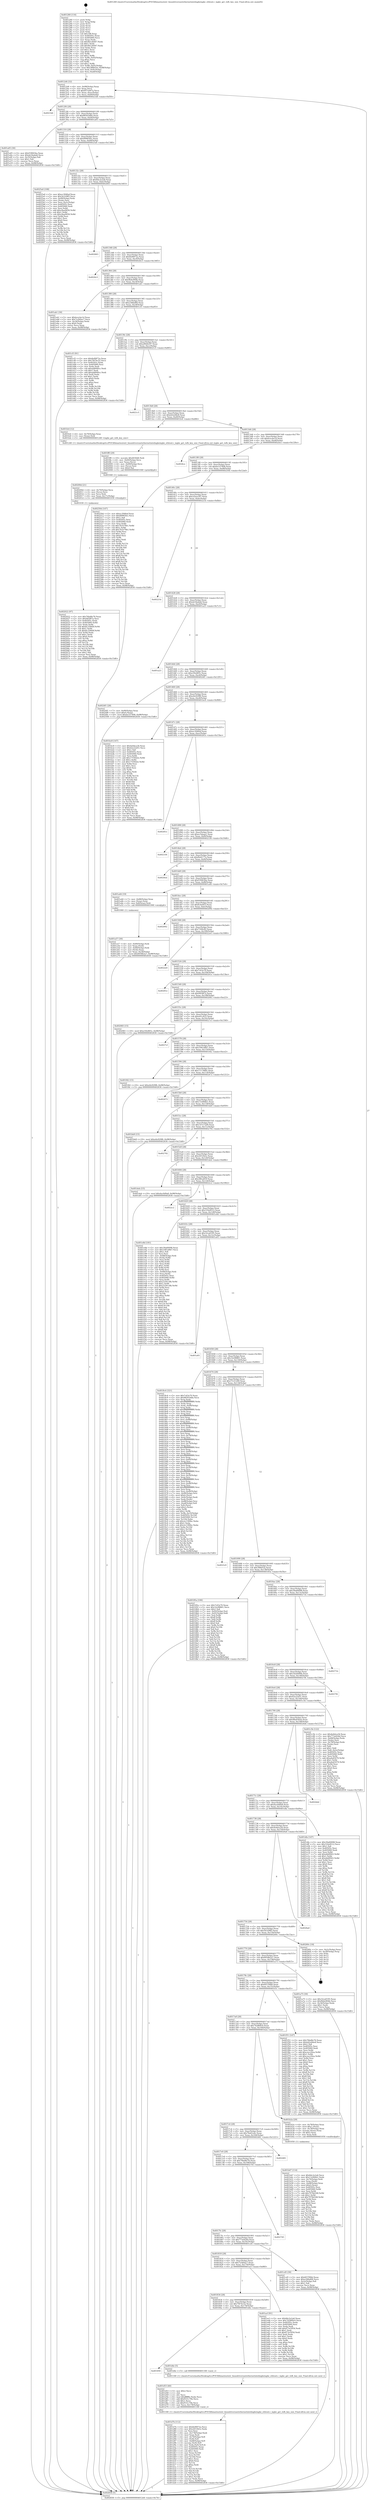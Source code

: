 digraph "0x401260" {
  label = "0x401260 (/mnt/c/Users/mathe/Desktop/tcc/POCII/binaries/extr_linuxdriversnetethernetintelixgbeixgbe_ethtool.c_ixgbe_get_rxfh_key_size_Final-ollvm.out::main(0))"
  labelloc = "t"
  node[shape=record]

  Entry [label="",width=0.3,height=0.3,shape=circle,fillcolor=black,style=filled]
  "0x4012d4" [label="{
     0x4012d4 [32]\l
     | [instrs]\l
     &nbsp;&nbsp;0x4012d4 \<+6\>: mov -0x98(%rbp),%eax\l
     &nbsp;&nbsp;0x4012da \<+2\>: mov %eax,%ecx\l
     &nbsp;&nbsp;0x4012dc \<+6\>: sub $0x857eb67a,%ecx\l
     &nbsp;&nbsp;0x4012e2 \<+6\>: mov %eax,-0xac(%rbp)\l
     &nbsp;&nbsp;0x4012e8 \<+6\>: mov %ecx,-0xb0(%rbp)\l
     &nbsp;&nbsp;0x4012ee \<+6\>: je 00000000004021b6 \<main+0xf56\>\l
  }"]
  "0x4021b6" [label="{
     0x4021b6\l
  }", style=dashed]
  "0x4012f4" [label="{
     0x4012f4 [28]\l
     | [instrs]\l
     &nbsp;&nbsp;0x4012f4 \<+5\>: jmp 00000000004012f9 \<main+0x99\>\l
     &nbsp;&nbsp;0x4012f9 \<+6\>: mov -0xac(%rbp),%eax\l
     &nbsp;&nbsp;0x4012ff \<+5\>: sub $0x86503dbb,%eax\l
     &nbsp;&nbsp;0x401304 \<+6\>: mov %eax,-0xb4(%rbp)\l
     &nbsp;&nbsp;0x40130a \<+6\>: je 0000000000401a05 \<main+0x7a5\>\l
  }"]
  Exit [label="",width=0.3,height=0.3,shape=circle,fillcolor=black,style=filled,peripheries=2]
  "0x401a05" [label="{
     0x401a05 [30]\l
     | [instrs]\l
     &nbsp;&nbsp;0x401a05 \<+5\>: mov $0xf19063ba,%eax\l
     &nbsp;&nbsp;0x401a0a \<+5\>: mov $0xde54abdd,%ecx\l
     &nbsp;&nbsp;0x401a0f \<+3\>: mov -0x35(%rbp),%dl\l
     &nbsp;&nbsp;0x401a12 \<+3\>: test $0x1,%dl\l
     &nbsp;&nbsp;0x401a15 \<+3\>: cmovne %ecx,%eax\l
     &nbsp;&nbsp;0x401a18 \<+6\>: mov %eax,-0x98(%rbp)\l
     &nbsp;&nbsp;0x401a1e \<+5\>: jmp 0000000000402836 \<main+0x15d6\>\l
  }"]
  "0x401310" [label="{
     0x401310 [28]\l
     | [instrs]\l
     &nbsp;&nbsp;0x401310 \<+5\>: jmp 0000000000401315 \<main+0xb5\>\l
     &nbsp;&nbsp;0x401315 \<+6\>: mov -0xac(%rbp),%eax\l
     &nbsp;&nbsp;0x40131b \<+5\>: sub $0x89965fec,%eax\l
     &nbsp;&nbsp;0x401320 \<+6\>: mov %eax,-0xb8(%rbp)\l
     &nbsp;&nbsp;0x401326 \<+6\>: je 00000000004025a0 \<main+0x1340\>\l
  }"]
  "0x402022" [label="{
     0x402022 [97]\l
     | [instrs]\l
     &nbsp;&nbsp;0x402022 \<+5\>: mov $0x76bd8e76,%eax\l
     &nbsp;&nbsp;0x402027 \<+5\>: mov $0x945f87a,%esi\l
     &nbsp;&nbsp;0x40202c \<+7\>: mov 0x40505c,%edx\l
     &nbsp;&nbsp;0x402033 \<+8\>: mov 0x405060,%r8d\l
     &nbsp;&nbsp;0x40203b \<+3\>: mov %edx,%r9d\l
     &nbsp;&nbsp;0x40203e \<+7\>: add $0x8c33840f,%r9d\l
     &nbsp;&nbsp;0x402045 \<+4\>: sub $0x1,%r9d\l
     &nbsp;&nbsp;0x402049 \<+7\>: sub $0x8c33840f,%r9d\l
     &nbsp;&nbsp;0x402050 \<+4\>: imul %r9d,%edx\l
     &nbsp;&nbsp;0x402054 \<+3\>: and $0x1,%edx\l
     &nbsp;&nbsp;0x402057 \<+3\>: cmp $0x0,%edx\l
     &nbsp;&nbsp;0x40205a \<+4\>: sete %r10b\l
     &nbsp;&nbsp;0x40205e \<+4\>: cmp $0xa,%r8d\l
     &nbsp;&nbsp;0x402062 \<+4\>: setl %r11b\l
     &nbsp;&nbsp;0x402066 \<+3\>: mov %r10b,%bl\l
     &nbsp;&nbsp;0x402069 \<+3\>: and %r11b,%bl\l
     &nbsp;&nbsp;0x40206c \<+3\>: xor %r11b,%r10b\l
     &nbsp;&nbsp;0x40206f \<+3\>: or %r10b,%bl\l
     &nbsp;&nbsp;0x402072 \<+3\>: test $0x1,%bl\l
     &nbsp;&nbsp;0x402075 \<+3\>: cmovne %esi,%eax\l
     &nbsp;&nbsp;0x402078 \<+6\>: mov %eax,-0x98(%rbp)\l
     &nbsp;&nbsp;0x40207e \<+5\>: jmp 0000000000402836 \<main+0x15d6\>\l
  }"]
  "0x4025a0" [label="{
     0x4025a0 [108]\l
     | [instrs]\l
     &nbsp;&nbsp;0x4025a0 \<+5\>: mov $0xec3046af,%eax\l
     &nbsp;&nbsp;0x4025a5 \<+5\>: mov $0x5b329ff3,%ecx\l
     &nbsp;&nbsp;0x4025aa \<+7\>: mov -0x90(%rbp),%rdx\l
     &nbsp;&nbsp;0x4025b1 \<+2\>: mov (%rdx),%esi\l
     &nbsp;&nbsp;0x4025b3 \<+3\>: mov %esi,-0x2c(%rbp)\l
     &nbsp;&nbsp;0x4025b6 \<+7\>: mov 0x40505c,%esi\l
     &nbsp;&nbsp;0x4025bd \<+7\>: mov 0x405060,%edi\l
     &nbsp;&nbsp;0x4025c4 \<+3\>: mov %esi,%r8d\l
     &nbsp;&nbsp;0x4025c7 \<+7\>: add $0xc8aa9456,%r8d\l
     &nbsp;&nbsp;0x4025ce \<+4\>: sub $0x1,%r8d\l
     &nbsp;&nbsp;0x4025d2 \<+7\>: sub $0xc8aa9456,%r8d\l
     &nbsp;&nbsp;0x4025d9 \<+4\>: imul %r8d,%esi\l
     &nbsp;&nbsp;0x4025dd \<+3\>: and $0x1,%esi\l
     &nbsp;&nbsp;0x4025e0 \<+3\>: cmp $0x0,%esi\l
     &nbsp;&nbsp;0x4025e3 \<+4\>: sete %r9b\l
     &nbsp;&nbsp;0x4025e7 \<+3\>: cmp $0xa,%edi\l
     &nbsp;&nbsp;0x4025ea \<+4\>: setl %r10b\l
     &nbsp;&nbsp;0x4025ee \<+3\>: mov %r9b,%r11b\l
     &nbsp;&nbsp;0x4025f1 \<+3\>: and %r10b,%r11b\l
     &nbsp;&nbsp;0x4025f4 \<+3\>: xor %r10b,%r9b\l
     &nbsp;&nbsp;0x4025f7 \<+3\>: or %r9b,%r11b\l
     &nbsp;&nbsp;0x4025fa \<+4\>: test $0x1,%r11b\l
     &nbsp;&nbsp;0x4025fe \<+3\>: cmovne %ecx,%eax\l
     &nbsp;&nbsp;0x402601 \<+6\>: mov %eax,-0x98(%rbp)\l
     &nbsp;&nbsp;0x402607 \<+5\>: jmp 0000000000402836 \<main+0x15d6\>\l
  }"]
  "0x40132c" [label="{
     0x40132c [28]\l
     | [instrs]\l
     &nbsp;&nbsp;0x40132c \<+5\>: jmp 0000000000401331 \<main+0xd1\>\l
     &nbsp;&nbsp;0x401331 \<+6\>: mov -0xac(%rbp),%eax\l
     &nbsp;&nbsp;0x401337 \<+5\>: sub $0x8dc2e2a6,%eax\l
     &nbsp;&nbsp;0x40133c \<+6\>: mov %eax,-0xbc(%rbp)\l
     &nbsp;&nbsp;0x401342 \<+6\>: je 0000000000402663 \<main+0x1403\>\l
  }"]
  "0x40200d" [label="{
     0x40200d [21]\l
     | [instrs]\l
     &nbsp;&nbsp;0x40200d \<+4\>: mov -0x70(%rbp),%rcx\l
     &nbsp;&nbsp;0x402011 \<+3\>: mov (%rcx),%rcx\l
     &nbsp;&nbsp;0x402014 \<+3\>: mov %rcx,%rdi\l
     &nbsp;&nbsp;0x402017 \<+6\>: mov %eax,-0x17c(%rbp)\l
     &nbsp;&nbsp;0x40201d \<+5\>: call 0000000000401030 \<free@plt\>\l
     | [calls]\l
     &nbsp;&nbsp;0x401030 \{1\} (unknown)\l
  }"]
  "0x402663" [label="{
     0x402663\l
  }", style=dashed]
  "0x401348" [label="{
     0x401348 [28]\l
     | [instrs]\l
     &nbsp;&nbsp;0x401348 \<+5\>: jmp 000000000040134d \<main+0xed\>\l
     &nbsp;&nbsp;0x40134d \<+6\>: mov -0xac(%rbp),%eax\l
     &nbsp;&nbsp;0x401353 \<+5\>: sub $0x8ef0872a,%eax\l
     &nbsp;&nbsp;0x401358 \<+6\>: mov %eax,-0xc0(%rbp)\l
     &nbsp;&nbsp;0x40135e \<+6\>: je 00000000004026c5 \<main+0x1465\>\l
  }"]
  "0x401ff0" [label="{
     0x401ff0 [29]\l
     | [instrs]\l
     &nbsp;&nbsp;0x401ff0 \<+10\>: movabs $0x4030d6,%rdi\l
     &nbsp;&nbsp;0x401ffa \<+4\>: mov -0x60(%rbp),%rcx\l
     &nbsp;&nbsp;0x401ffe \<+2\>: mov %eax,(%rcx)\l
     &nbsp;&nbsp;0x402000 \<+4\>: mov -0x60(%rbp),%rcx\l
     &nbsp;&nbsp;0x402004 \<+2\>: mov (%rcx),%esi\l
     &nbsp;&nbsp;0x402006 \<+2\>: mov $0x0,%al\l
     &nbsp;&nbsp;0x402008 \<+5\>: call 0000000000401040 \<printf@plt\>\l
     | [calls]\l
     &nbsp;&nbsp;0x401040 \{1\} (unknown)\l
  }"]
  "0x4026c5" [label="{
     0x4026c5\l
  }", style=dashed]
  "0x401364" [label="{
     0x401364 [28]\l
     | [instrs]\l
     &nbsp;&nbsp;0x401364 \<+5\>: jmp 0000000000401369 \<main+0x109\>\l
     &nbsp;&nbsp;0x401369 \<+6\>: mov -0xac(%rbp),%eax\l
     &nbsp;&nbsp;0x40136f \<+5\>: sub $0x9b4e904b,%eax\l
     &nbsp;&nbsp;0x401374 \<+6\>: mov %eax,-0xc4(%rbp)\l
     &nbsp;&nbsp;0x40137a \<+6\>: je 0000000000401ab1 \<main+0x851\>\l
  }"]
  "0x401d7b" [label="{
     0x401d7b [112]\l
     | [instrs]\l
     &nbsp;&nbsp;0x401d7b \<+5\>: mov $0x8ef0872a,%ecx\l
     &nbsp;&nbsp;0x401d80 \<+5\>: mov $0x2451fb3c,%edx\l
     &nbsp;&nbsp;0x401d85 \<+2\>: xor %esi,%esi\l
     &nbsp;&nbsp;0x401d87 \<+6\>: mov -0x178(%rbp),%edi\l
     &nbsp;&nbsp;0x401d8d \<+3\>: imul %eax,%edi\l
     &nbsp;&nbsp;0x401d90 \<+4\>: mov -0x70(%rbp),%r8\l
     &nbsp;&nbsp;0x401d94 \<+3\>: mov (%r8),%r8\l
     &nbsp;&nbsp;0x401d97 \<+4\>: mov -0x68(%rbp),%r9\l
     &nbsp;&nbsp;0x401d9b \<+3\>: movslq (%r9),%r9\l
     &nbsp;&nbsp;0x401d9e \<+4\>: mov %edi,(%r8,%r9,4)\l
     &nbsp;&nbsp;0x401da2 \<+7\>: mov 0x40505c,%eax\l
     &nbsp;&nbsp;0x401da9 \<+7\>: mov 0x405060,%edi\l
     &nbsp;&nbsp;0x401db0 \<+3\>: sub $0x1,%esi\l
     &nbsp;&nbsp;0x401db3 \<+3\>: mov %eax,%r10d\l
     &nbsp;&nbsp;0x401db6 \<+3\>: add %esi,%r10d\l
     &nbsp;&nbsp;0x401db9 \<+4\>: imul %r10d,%eax\l
     &nbsp;&nbsp;0x401dbd \<+3\>: and $0x1,%eax\l
     &nbsp;&nbsp;0x401dc0 \<+3\>: cmp $0x0,%eax\l
     &nbsp;&nbsp;0x401dc3 \<+4\>: sete %r11b\l
     &nbsp;&nbsp;0x401dc7 \<+3\>: cmp $0xa,%edi\l
     &nbsp;&nbsp;0x401dca \<+3\>: setl %bl\l
     &nbsp;&nbsp;0x401dcd \<+3\>: mov %r11b,%r14b\l
     &nbsp;&nbsp;0x401dd0 \<+3\>: and %bl,%r14b\l
     &nbsp;&nbsp;0x401dd3 \<+3\>: xor %bl,%r11b\l
     &nbsp;&nbsp;0x401dd6 \<+3\>: or %r11b,%r14b\l
     &nbsp;&nbsp;0x401dd9 \<+4\>: test $0x1,%r14b\l
     &nbsp;&nbsp;0x401ddd \<+3\>: cmovne %edx,%ecx\l
     &nbsp;&nbsp;0x401de0 \<+6\>: mov %ecx,-0x98(%rbp)\l
     &nbsp;&nbsp;0x401de6 \<+5\>: jmp 0000000000402836 \<main+0x15d6\>\l
  }"]
  "0x401ab1" [label="{
     0x401ab1 [30]\l
     | [instrs]\l
     &nbsp;&nbsp;0x401ab1 \<+5\>: mov $0xbcecbe1d,%eax\l
     &nbsp;&nbsp;0x401ab6 \<+5\>: mov $0x7a3b0ac7,%ecx\l
     &nbsp;&nbsp;0x401abb \<+3\>: mov -0x34(%rbp),%edx\l
     &nbsp;&nbsp;0x401abe \<+3\>: cmp $0x0,%edx\l
     &nbsp;&nbsp;0x401ac1 \<+3\>: cmove %ecx,%eax\l
     &nbsp;&nbsp;0x401ac4 \<+6\>: mov %eax,-0x98(%rbp)\l
     &nbsp;&nbsp;0x401aca \<+5\>: jmp 0000000000402836 \<main+0x15d6\>\l
  }"]
  "0x401380" [label="{
     0x401380 [28]\l
     | [instrs]\l
     &nbsp;&nbsp;0x401380 \<+5\>: jmp 0000000000401385 \<main+0x125\>\l
     &nbsp;&nbsp;0x401385 \<+6\>: mov -0xac(%rbp),%eax\l
     &nbsp;&nbsp;0x40138b \<+5\>: sub $0xa348a8f4,%eax\l
     &nbsp;&nbsp;0x401390 \<+6\>: mov %eax,-0xc8(%rbp)\l
     &nbsp;&nbsp;0x401396 \<+6\>: je 0000000000401cf3 \<main+0xa93\>\l
  }"]
  "0x401d53" [label="{
     0x401d53 [40]\l
     | [instrs]\l
     &nbsp;&nbsp;0x401d53 \<+5\>: mov $0x2,%ecx\l
     &nbsp;&nbsp;0x401d58 \<+1\>: cltd\l
     &nbsp;&nbsp;0x401d59 \<+2\>: idiv %ecx\l
     &nbsp;&nbsp;0x401d5b \<+6\>: imul $0xfffffffe,%edx,%ecx\l
     &nbsp;&nbsp;0x401d61 \<+6\>: add $0xf531c70b,%ecx\l
     &nbsp;&nbsp;0x401d67 \<+3\>: add $0x1,%ecx\l
     &nbsp;&nbsp;0x401d6a \<+6\>: sub $0xf531c70b,%ecx\l
     &nbsp;&nbsp;0x401d70 \<+6\>: mov %ecx,-0x178(%rbp)\l
     &nbsp;&nbsp;0x401d76 \<+5\>: call 0000000000401160 \<next_i\>\l
     | [calls]\l
     &nbsp;&nbsp;0x401160 \{1\} (/mnt/c/Users/mathe/Desktop/tcc/POCII/binaries/extr_linuxdriversnetethernetintelixgbeixgbe_ethtool.c_ixgbe_get_rxfh_key_size_Final-ollvm.out::next_i)\l
  }"]
  "0x401cf3" [label="{
     0x401cf3 [91]\l
     | [instrs]\l
     &nbsp;&nbsp;0x401cf3 \<+5\>: mov $0x8ef0872a,%eax\l
     &nbsp;&nbsp;0x401cf8 \<+5\>: mov $0x7f47bc52,%ecx\l
     &nbsp;&nbsp;0x401cfd \<+7\>: mov 0x40505c,%edx\l
     &nbsp;&nbsp;0x401d04 \<+7\>: mov 0x405060,%esi\l
     &nbsp;&nbsp;0x401d0b \<+2\>: mov %edx,%edi\l
     &nbsp;&nbsp;0x401d0d \<+6\>: sub $0xab8040cc,%edi\l
     &nbsp;&nbsp;0x401d13 \<+3\>: sub $0x1,%edi\l
     &nbsp;&nbsp;0x401d16 \<+6\>: add $0xab8040cc,%edi\l
     &nbsp;&nbsp;0x401d1c \<+3\>: imul %edi,%edx\l
     &nbsp;&nbsp;0x401d1f \<+3\>: and $0x1,%edx\l
     &nbsp;&nbsp;0x401d22 \<+3\>: cmp $0x0,%edx\l
     &nbsp;&nbsp;0x401d25 \<+4\>: sete %r8b\l
     &nbsp;&nbsp;0x401d29 \<+3\>: cmp $0xa,%esi\l
     &nbsp;&nbsp;0x401d2c \<+4\>: setl %r9b\l
     &nbsp;&nbsp;0x401d30 \<+3\>: mov %r8b,%r10b\l
     &nbsp;&nbsp;0x401d33 \<+3\>: and %r9b,%r10b\l
     &nbsp;&nbsp;0x401d36 \<+3\>: xor %r9b,%r8b\l
     &nbsp;&nbsp;0x401d39 \<+3\>: or %r8b,%r10b\l
     &nbsp;&nbsp;0x401d3c \<+4\>: test $0x1,%r10b\l
     &nbsp;&nbsp;0x401d40 \<+3\>: cmovne %ecx,%eax\l
     &nbsp;&nbsp;0x401d43 \<+6\>: mov %eax,-0x98(%rbp)\l
     &nbsp;&nbsp;0x401d49 \<+5\>: jmp 0000000000402836 \<main+0x15d6\>\l
  }"]
  "0x40139c" [label="{
     0x40139c [28]\l
     | [instrs]\l
     &nbsp;&nbsp;0x40139c \<+5\>: jmp 00000000004013a1 \<main+0x141\>\l
     &nbsp;&nbsp;0x4013a1 \<+6\>: mov -0xac(%rbp),%eax\l
     &nbsp;&nbsp;0x4013a7 \<+5\>: sub $0xa9644c87,%eax\l
     &nbsp;&nbsp;0x4013ac \<+6\>: mov %eax,-0xcc(%rbp)\l
     &nbsp;&nbsp;0x4013b2 \<+6\>: je 00000000004021c5 \<main+0xf65\>\l
  }"]
  "0x401850" [label="{
     0x401850\l
  }", style=dashed]
  "0x4021c5" [label="{
     0x4021c5\l
  }", style=dashed]
  "0x4013b8" [label="{
     0x4013b8 [28]\l
     | [instrs]\l
     &nbsp;&nbsp;0x4013b8 \<+5\>: jmp 00000000004013bd \<main+0x15d\>\l
     &nbsp;&nbsp;0x4013bd \<+6\>: mov -0xac(%rbp),%eax\l
     &nbsp;&nbsp;0x4013c3 \<+5\>: sub $0xb42e84e8,%eax\l
     &nbsp;&nbsp;0x4013c8 \<+6\>: mov %eax,-0xd0(%rbp)\l
     &nbsp;&nbsp;0x4013ce \<+6\>: je 0000000000401fe4 \<main+0xd84\>\l
  }"]
  "0x401d4e" [label="{
     0x401d4e [5]\l
     | [instrs]\l
     &nbsp;&nbsp;0x401d4e \<+5\>: call 0000000000401160 \<next_i\>\l
     | [calls]\l
     &nbsp;&nbsp;0x401160 \{1\} (/mnt/c/Users/mathe/Desktop/tcc/POCII/binaries/extr_linuxdriversnetethernetintelixgbeixgbe_ethtool.c_ixgbe_get_rxfh_key_size_Final-ollvm.out::next_i)\l
  }"]
  "0x401fe4" [label="{
     0x401fe4 [12]\l
     | [instrs]\l
     &nbsp;&nbsp;0x401fe4 \<+4\>: mov -0x70(%rbp),%rax\l
     &nbsp;&nbsp;0x401fe8 \<+3\>: mov (%rax),%rdi\l
     &nbsp;&nbsp;0x401feb \<+5\>: call 0000000000401240 \<ixgbe_get_rxfh_key_size\>\l
     | [calls]\l
     &nbsp;&nbsp;0x401240 \{1\} (/mnt/c/Users/mathe/Desktop/tcc/POCII/binaries/extr_linuxdriversnetethernetintelixgbeixgbe_ethtool.c_ixgbe_get_rxfh_key_size_Final-ollvm.out::ixgbe_get_rxfh_key_size)\l
  }"]
  "0x4013d4" [label="{
     0x4013d4 [28]\l
     | [instrs]\l
     &nbsp;&nbsp;0x4013d4 \<+5\>: jmp 00000000004013d9 \<main+0x179\>\l
     &nbsp;&nbsp;0x4013d9 \<+6\>: mov -0xac(%rbp),%eax\l
     &nbsp;&nbsp;0x4013df \<+5\>: sub $0xbcecbe1d,%eax\l
     &nbsp;&nbsp;0x4013e4 \<+6\>: mov %eax,-0xd4(%rbp)\l
     &nbsp;&nbsp;0x4013ea \<+6\>: je 00000000004024ce \<main+0x126e\>\l
  }"]
  "0x401b47" [label="{
     0x401b47 [114]\l
     | [instrs]\l
     &nbsp;&nbsp;0x401b47 \<+5\>: mov $0x8dc2e2a6,%ecx\l
     &nbsp;&nbsp;0x401b4c \<+5\>: mov $0x13c684b1,%edx\l
     &nbsp;&nbsp;0x401b51 \<+4\>: mov -0x70(%rbp),%rdi\l
     &nbsp;&nbsp;0x401b55 \<+3\>: mov %rax,(%rdi)\l
     &nbsp;&nbsp;0x401b58 \<+4\>: mov -0x68(%rbp),%rax\l
     &nbsp;&nbsp;0x401b5c \<+6\>: movl $0x0,(%rax)\l
     &nbsp;&nbsp;0x401b62 \<+7\>: mov 0x40505c,%esi\l
     &nbsp;&nbsp;0x401b69 \<+8\>: mov 0x405060,%r8d\l
     &nbsp;&nbsp;0x401b71 \<+3\>: mov %esi,%r9d\l
     &nbsp;&nbsp;0x401b74 \<+7\>: add $0x7078d168,%r9d\l
     &nbsp;&nbsp;0x401b7b \<+4\>: sub $0x1,%r9d\l
     &nbsp;&nbsp;0x401b7f \<+7\>: sub $0x7078d168,%r9d\l
     &nbsp;&nbsp;0x401b86 \<+4\>: imul %r9d,%esi\l
     &nbsp;&nbsp;0x401b8a \<+3\>: and $0x1,%esi\l
     &nbsp;&nbsp;0x401b8d \<+3\>: cmp $0x0,%esi\l
     &nbsp;&nbsp;0x401b90 \<+4\>: sete %r10b\l
     &nbsp;&nbsp;0x401b94 \<+4\>: cmp $0xa,%r8d\l
     &nbsp;&nbsp;0x401b98 \<+4\>: setl %r11b\l
     &nbsp;&nbsp;0x401b9c \<+3\>: mov %r10b,%bl\l
     &nbsp;&nbsp;0x401b9f \<+3\>: and %r11b,%bl\l
     &nbsp;&nbsp;0x401ba2 \<+3\>: xor %r11b,%r10b\l
     &nbsp;&nbsp;0x401ba5 \<+3\>: or %r10b,%bl\l
     &nbsp;&nbsp;0x401ba8 \<+3\>: test $0x1,%bl\l
     &nbsp;&nbsp;0x401bab \<+3\>: cmovne %edx,%ecx\l
     &nbsp;&nbsp;0x401bae \<+6\>: mov %ecx,-0x98(%rbp)\l
     &nbsp;&nbsp;0x401bb4 \<+5\>: jmp 0000000000402836 \<main+0x15d6\>\l
  }"]
  "0x4024ce" [label="{
     0x4024ce\l
  }", style=dashed]
  "0x4013f0" [label="{
     0x4013f0 [28]\l
     | [instrs]\l
     &nbsp;&nbsp;0x4013f0 \<+5\>: jmp 00000000004013f5 \<main+0x195\>\l
     &nbsp;&nbsp;0x4013f5 \<+6\>: mov -0xac(%rbp),%eax\l
     &nbsp;&nbsp;0x4013fb \<+5\>: sub $0xbe337408,%eax\l
     &nbsp;&nbsp;0x401400 \<+6\>: mov %eax,-0xd8(%rbp)\l
     &nbsp;&nbsp;0x401406 \<+6\>: je 000000000040250d \<main+0x12ad\>\l
  }"]
  "0x401834" [label="{
     0x401834 [28]\l
     | [instrs]\l
     &nbsp;&nbsp;0x401834 \<+5\>: jmp 0000000000401839 \<main+0x5d9\>\l
     &nbsp;&nbsp;0x401839 \<+6\>: mov -0xac(%rbp),%eax\l
     &nbsp;&nbsp;0x40183f \<+5\>: sub $0x7f47bc52,%eax\l
     &nbsp;&nbsp;0x401844 \<+6\>: mov %eax,-0x174(%rbp)\l
     &nbsp;&nbsp;0x40184a \<+6\>: je 0000000000401d4e \<main+0xaee\>\l
  }"]
  "0x40250d" [label="{
     0x40250d [147]\l
     | [instrs]\l
     &nbsp;&nbsp;0x40250d \<+5\>: mov $0xec3046af,%eax\l
     &nbsp;&nbsp;0x402512 \<+5\>: mov $0x89965fec,%ecx\l
     &nbsp;&nbsp;0x402517 \<+2\>: mov $0x1,%dl\l
     &nbsp;&nbsp;0x402519 \<+7\>: mov 0x40505c,%esi\l
     &nbsp;&nbsp;0x402520 \<+7\>: mov 0x405060,%edi\l
     &nbsp;&nbsp;0x402527 \<+3\>: mov %esi,%r8d\l
     &nbsp;&nbsp;0x40252a \<+7\>: sub $0x761b79b1,%r8d\l
     &nbsp;&nbsp;0x402531 \<+4\>: sub $0x1,%r8d\l
     &nbsp;&nbsp;0x402535 \<+7\>: add $0x761b79b1,%r8d\l
     &nbsp;&nbsp;0x40253c \<+4\>: imul %r8d,%esi\l
     &nbsp;&nbsp;0x402540 \<+3\>: and $0x1,%esi\l
     &nbsp;&nbsp;0x402543 \<+3\>: cmp $0x0,%esi\l
     &nbsp;&nbsp;0x402546 \<+4\>: sete %r9b\l
     &nbsp;&nbsp;0x40254a \<+3\>: cmp $0xa,%edi\l
     &nbsp;&nbsp;0x40254d \<+4\>: setl %r10b\l
     &nbsp;&nbsp;0x402551 \<+3\>: mov %r9b,%r11b\l
     &nbsp;&nbsp;0x402554 \<+4\>: xor $0xff,%r11b\l
     &nbsp;&nbsp;0x402558 \<+3\>: mov %r10b,%bl\l
     &nbsp;&nbsp;0x40255b \<+3\>: xor $0xff,%bl\l
     &nbsp;&nbsp;0x40255e \<+3\>: xor $0x1,%dl\l
     &nbsp;&nbsp;0x402561 \<+3\>: mov %r11b,%r14b\l
     &nbsp;&nbsp;0x402564 \<+4\>: and $0xff,%r14b\l
     &nbsp;&nbsp;0x402568 \<+3\>: and %dl,%r9b\l
     &nbsp;&nbsp;0x40256b \<+3\>: mov %bl,%r15b\l
     &nbsp;&nbsp;0x40256e \<+4\>: and $0xff,%r15b\l
     &nbsp;&nbsp;0x402572 \<+3\>: and %dl,%r10b\l
     &nbsp;&nbsp;0x402575 \<+3\>: or %r9b,%r14b\l
     &nbsp;&nbsp;0x402578 \<+3\>: or %r10b,%r15b\l
     &nbsp;&nbsp;0x40257b \<+3\>: xor %r15b,%r14b\l
     &nbsp;&nbsp;0x40257e \<+3\>: or %bl,%r11b\l
     &nbsp;&nbsp;0x402581 \<+4\>: xor $0xff,%r11b\l
     &nbsp;&nbsp;0x402585 \<+3\>: or $0x1,%dl\l
     &nbsp;&nbsp;0x402588 \<+3\>: and %dl,%r11b\l
     &nbsp;&nbsp;0x40258b \<+3\>: or %r11b,%r14b\l
     &nbsp;&nbsp;0x40258e \<+4\>: test $0x1,%r14b\l
     &nbsp;&nbsp;0x402592 \<+3\>: cmovne %ecx,%eax\l
     &nbsp;&nbsp;0x402595 \<+6\>: mov %eax,-0x98(%rbp)\l
     &nbsp;&nbsp;0x40259b \<+5\>: jmp 0000000000402836 \<main+0x15d6\>\l
  }"]
  "0x40140c" [label="{
     0x40140c [28]\l
     | [instrs]\l
     &nbsp;&nbsp;0x40140c \<+5\>: jmp 0000000000401411 \<main+0x1b1\>\l
     &nbsp;&nbsp;0x401411 \<+6\>: mov -0xac(%rbp),%eax\l
     &nbsp;&nbsp;0x401417 \<+5\>: sub $0xcd3ea187,%eax\l
     &nbsp;&nbsp;0x40141c \<+6\>: mov %eax,-0xdc(%rbp)\l
     &nbsp;&nbsp;0x401422 \<+6\>: je 000000000040221b \<main+0xfbb\>\l
  }"]
  "0x401acf" [label="{
     0x401acf [91]\l
     | [instrs]\l
     &nbsp;&nbsp;0x401acf \<+5\>: mov $0x8dc2e2a6,%eax\l
     &nbsp;&nbsp;0x401ad4 \<+5\>: mov $0x742869c0,%ecx\l
     &nbsp;&nbsp;0x401ad9 \<+7\>: mov 0x40505c,%edx\l
     &nbsp;&nbsp;0x401ae0 \<+7\>: mov 0x405060,%esi\l
     &nbsp;&nbsp;0x401ae7 \<+2\>: mov %edx,%edi\l
     &nbsp;&nbsp;0x401ae9 \<+6\>: add $0x873e5954,%edi\l
     &nbsp;&nbsp;0x401aef \<+3\>: sub $0x1,%edi\l
     &nbsp;&nbsp;0x401af2 \<+6\>: sub $0x873e5954,%edi\l
     &nbsp;&nbsp;0x401af8 \<+3\>: imul %edi,%edx\l
     &nbsp;&nbsp;0x401afb \<+3\>: and $0x1,%edx\l
     &nbsp;&nbsp;0x401afe \<+3\>: cmp $0x0,%edx\l
     &nbsp;&nbsp;0x401b01 \<+4\>: sete %r8b\l
     &nbsp;&nbsp;0x401b05 \<+3\>: cmp $0xa,%esi\l
     &nbsp;&nbsp;0x401b08 \<+4\>: setl %r9b\l
     &nbsp;&nbsp;0x401b0c \<+3\>: mov %r8b,%r10b\l
     &nbsp;&nbsp;0x401b0f \<+3\>: and %r9b,%r10b\l
     &nbsp;&nbsp;0x401b12 \<+3\>: xor %r9b,%r8b\l
     &nbsp;&nbsp;0x401b15 \<+3\>: or %r8b,%r10b\l
     &nbsp;&nbsp;0x401b18 \<+4\>: test $0x1,%r10b\l
     &nbsp;&nbsp;0x401b1c \<+3\>: cmovne %ecx,%eax\l
     &nbsp;&nbsp;0x401b1f \<+6\>: mov %eax,-0x98(%rbp)\l
     &nbsp;&nbsp;0x401b25 \<+5\>: jmp 0000000000402836 \<main+0x15d6\>\l
  }"]
  "0x40221b" [label="{
     0x40221b\l
  }", style=dashed]
  "0x401428" [label="{
     0x401428 [28]\l
     | [instrs]\l
     &nbsp;&nbsp;0x401428 \<+5\>: jmp 000000000040142d \<main+0x1cd\>\l
     &nbsp;&nbsp;0x40142d \<+6\>: mov -0xac(%rbp),%eax\l
     &nbsp;&nbsp;0x401433 \<+5\>: sub $0xde54abdd,%eax\l
     &nbsp;&nbsp;0x401438 \<+6\>: mov %eax,-0xe0(%rbp)\l
     &nbsp;&nbsp;0x40143e \<+6\>: je 0000000000401a23 \<main+0x7c3\>\l
  }"]
  "0x401818" [label="{
     0x401818 [28]\l
     | [instrs]\l
     &nbsp;&nbsp;0x401818 \<+5\>: jmp 000000000040181d \<main+0x5bd\>\l
     &nbsp;&nbsp;0x40181d \<+6\>: mov -0xac(%rbp),%eax\l
     &nbsp;&nbsp;0x401823 \<+5\>: sub $0x7a3b0ac7,%eax\l
     &nbsp;&nbsp;0x401828 \<+6\>: mov %eax,-0x170(%rbp)\l
     &nbsp;&nbsp;0x40182e \<+6\>: je 0000000000401acf \<main+0x86f\>\l
  }"]
  "0x401a23" [label="{
     0x401a23\l
  }", style=dashed]
  "0x401444" [label="{
     0x401444 [28]\l
     | [instrs]\l
     &nbsp;&nbsp;0x401444 \<+5\>: jmp 0000000000401449 \<main+0x1e9\>\l
     &nbsp;&nbsp;0x401449 \<+6\>: mov -0xac(%rbp),%eax\l
     &nbsp;&nbsp;0x40144f \<+5\>: sub $0xe50e865c,%eax\l
     &nbsp;&nbsp;0x401454 \<+6\>: mov %eax,-0xe4(%rbp)\l
     &nbsp;&nbsp;0x40145a \<+6\>: je 00000000004024f1 \<main+0x1291\>\l
  }"]
  "0x401cd5" [label="{
     0x401cd5 [30]\l
     | [instrs]\l
     &nbsp;&nbsp;0x401cd5 \<+5\>: mov $0x6f37f08d,%eax\l
     &nbsp;&nbsp;0x401cda \<+5\>: mov $0xa348a8f4,%ecx\l
     &nbsp;&nbsp;0x401cdf \<+3\>: mov -0x2e(%rbp),%dl\l
     &nbsp;&nbsp;0x401ce2 \<+3\>: test $0x1,%dl\l
     &nbsp;&nbsp;0x401ce5 \<+3\>: cmovne %ecx,%eax\l
     &nbsp;&nbsp;0x401ce8 \<+6\>: mov %eax,-0x98(%rbp)\l
     &nbsp;&nbsp;0x401cee \<+5\>: jmp 0000000000402836 \<main+0x15d6\>\l
  }"]
  "0x4024f1" [label="{
     0x4024f1 [28]\l
     | [instrs]\l
     &nbsp;&nbsp;0x4024f1 \<+7\>: mov -0x90(%rbp),%rax\l
     &nbsp;&nbsp;0x4024f8 \<+6\>: movl $0x0,(%rax)\l
     &nbsp;&nbsp;0x4024fe \<+10\>: movl $0xbe337408,-0x98(%rbp)\l
     &nbsp;&nbsp;0x402508 \<+5\>: jmp 0000000000402836 \<main+0x15d6\>\l
  }"]
  "0x401460" [label="{
     0x401460 [28]\l
     | [instrs]\l
     &nbsp;&nbsp;0x401460 \<+5\>: jmp 0000000000401465 \<main+0x205\>\l
     &nbsp;&nbsp;0x401465 \<+6\>: mov -0xac(%rbp),%eax\l
     &nbsp;&nbsp;0x40146b \<+5\>: sub $0xe6e929f6,%eax\l
     &nbsp;&nbsp;0x401470 \<+6\>: mov %eax,-0xe8(%rbp)\l
     &nbsp;&nbsp;0x401476 \<+6\>: je 0000000000401bc8 \<main+0x968\>\l
  }"]
  "0x4017fc" [label="{
     0x4017fc [28]\l
     | [instrs]\l
     &nbsp;&nbsp;0x4017fc \<+5\>: jmp 0000000000401801 \<main+0x5a1\>\l
     &nbsp;&nbsp;0x401801 \<+6\>: mov -0xac(%rbp),%eax\l
     &nbsp;&nbsp;0x401807 \<+5\>: sub $0x773e624d,%eax\l
     &nbsp;&nbsp;0x40180c \<+6\>: mov %eax,-0x16c(%rbp)\l
     &nbsp;&nbsp;0x401812 \<+6\>: je 0000000000401cd5 \<main+0xa75\>\l
  }"]
  "0x401bc8" [label="{
     0x401bc8 [147]\l
     | [instrs]\l
     &nbsp;&nbsp;0x401bc8 \<+5\>: mov $0x4e6dca34,%eax\l
     &nbsp;&nbsp;0x401bcd \<+5\>: mov $0x42e22d51,%ecx\l
     &nbsp;&nbsp;0x401bd2 \<+2\>: mov $0x1,%dl\l
     &nbsp;&nbsp;0x401bd4 \<+7\>: mov 0x40505c,%esi\l
     &nbsp;&nbsp;0x401bdb \<+7\>: mov 0x405060,%edi\l
     &nbsp;&nbsp;0x401be2 \<+3\>: mov %esi,%r8d\l
     &nbsp;&nbsp;0x401be5 \<+7\>: add $0x17556d2e,%r8d\l
     &nbsp;&nbsp;0x401bec \<+4\>: sub $0x1,%r8d\l
     &nbsp;&nbsp;0x401bf0 \<+7\>: sub $0x17556d2e,%r8d\l
     &nbsp;&nbsp;0x401bf7 \<+4\>: imul %r8d,%esi\l
     &nbsp;&nbsp;0x401bfb \<+3\>: and $0x1,%esi\l
     &nbsp;&nbsp;0x401bfe \<+3\>: cmp $0x0,%esi\l
     &nbsp;&nbsp;0x401c01 \<+4\>: sete %r9b\l
     &nbsp;&nbsp;0x401c05 \<+3\>: cmp $0xa,%edi\l
     &nbsp;&nbsp;0x401c08 \<+4\>: setl %r10b\l
     &nbsp;&nbsp;0x401c0c \<+3\>: mov %r9b,%r11b\l
     &nbsp;&nbsp;0x401c0f \<+4\>: xor $0xff,%r11b\l
     &nbsp;&nbsp;0x401c13 \<+3\>: mov %r10b,%bl\l
     &nbsp;&nbsp;0x401c16 \<+3\>: xor $0xff,%bl\l
     &nbsp;&nbsp;0x401c19 \<+3\>: xor $0x0,%dl\l
     &nbsp;&nbsp;0x401c1c \<+3\>: mov %r11b,%r14b\l
     &nbsp;&nbsp;0x401c1f \<+4\>: and $0x0,%r14b\l
     &nbsp;&nbsp;0x401c23 \<+3\>: and %dl,%r9b\l
     &nbsp;&nbsp;0x401c26 \<+3\>: mov %bl,%r15b\l
     &nbsp;&nbsp;0x401c29 \<+4\>: and $0x0,%r15b\l
     &nbsp;&nbsp;0x401c2d \<+3\>: and %dl,%r10b\l
     &nbsp;&nbsp;0x401c30 \<+3\>: or %r9b,%r14b\l
     &nbsp;&nbsp;0x401c33 \<+3\>: or %r10b,%r15b\l
     &nbsp;&nbsp;0x401c36 \<+3\>: xor %r15b,%r14b\l
     &nbsp;&nbsp;0x401c39 \<+3\>: or %bl,%r11b\l
     &nbsp;&nbsp;0x401c3c \<+4\>: xor $0xff,%r11b\l
     &nbsp;&nbsp;0x401c40 \<+3\>: or $0x0,%dl\l
     &nbsp;&nbsp;0x401c43 \<+3\>: and %dl,%r11b\l
     &nbsp;&nbsp;0x401c46 \<+3\>: or %r11b,%r14b\l
     &nbsp;&nbsp;0x401c49 \<+4\>: test $0x1,%r14b\l
     &nbsp;&nbsp;0x401c4d \<+3\>: cmovne %ecx,%eax\l
     &nbsp;&nbsp;0x401c50 \<+6\>: mov %eax,-0x98(%rbp)\l
     &nbsp;&nbsp;0x401c56 \<+5\>: jmp 0000000000402836 \<main+0x15d6\>\l
  }"]
  "0x40147c" [label="{
     0x40147c [28]\l
     | [instrs]\l
     &nbsp;&nbsp;0x40147c \<+5\>: jmp 0000000000401481 \<main+0x221\>\l
     &nbsp;&nbsp;0x401481 \<+6\>: mov -0xac(%rbp),%eax\l
     &nbsp;&nbsp;0x401487 \<+5\>: sub $0xec3046af,%eax\l
     &nbsp;&nbsp;0x40148c \<+6\>: mov %eax,-0xec(%rbp)\l
     &nbsp;&nbsp;0x401492 \<+6\>: je 000000000040281e \<main+0x15be\>\l
  }"]
  "0x402745" [label="{
     0x402745\l
  }", style=dashed]
  "0x40281e" [label="{
     0x40281e\l
  }", style=dashed]
  "0x401498" [label="{
     0x401498 [28]\l
     | [instrs]\l
     &nbsp;&nbsp;0x401498 \<+5\>: jmp 000000000040149d \<main+0x23d\>\l
     &nbsp;&nbsp;0x40149d \<+6\>: mov -0xac(%rbp),%eax\l
     &nbsp;&nbsp;0x4014a3 \<+5\>: sub $0xec5daaa1,%eax\l
     &nbsp;&nbsp;0x4014a8 \<+6\>: mov %eax,-0xf0(%rbp)\l
     &nbsp;&nbsp;0x4014ae \<+6\>: je 0000000000402336 \<main+0x10d6\>\l
  }"]
  "0x4017e0" [label="{
     0x4017e0 [28]\l
     | [instrs]\l
     &nbsp;&nbsp;0x4017e0 \<+5\>: jmp 00000000004017e5 \<main+0x585\>\l
     &nbsp;&nbsp;0x4017e5 \<+6\>: mov -0xac(%rbp),%eax\l
     &nbsp;&nbsp;0x4017eb \<+5\>: sub $0x76bd8e76,%eax\l
     &nbsp;&nbsp;0x4017f0 \<+6\>: mov %eax,-0x168(%rbp)\l
     &nbsp;&nbsp;0x4017f6 \<+6\>: je 0000000000402745 \<main+0x14e5\>\l
  }"]
  "0x402336" [label="{
     0x402336\l
  }", style=dashed]
  "0x4014b4" [label="{
     0x4014b4 [28]\l
     | [instrs]\l
     &nbsp;&nbsp;0x4014b4 \<+5\>: jmp 00000000004014b9 \<main+0x259\>\l
     &nbsp;&nbsp;0x4014b9 \<+6\>: mov -0xac(%rbp),%eax\l
     &nbsp;&nbsp;0x4014bf \<+5\>: sub $0xf0e6177a,%eax\l
     &nbsp;&nbsp;0x4014c4 \<+6\>: mov %eax,-0xf4(%rbp)\l
     &nbsp;&nbsp;0x4014ca \<+6\>: je 00000000004020ed \<main+0xe8d\>\l
  }"]
  "0x402481" [label="{
     0x402481\l
  }", style=dashed]
  "0x4020ed" [label="{
     0x4020ed\l
  }", style=dashed]
  "0x4014d0" [label="{
     0x4014d0 [28]\l
     | [instrs]\l
     &nbsp;&nbsp;0x4014d0 \<+5\>: jmp 00000000004014d5 \<main+0x275\>\l
     &nbsp;&nbsp;0x4014d5 \<+6\>: mov -0xac(%rbp),%eax\l
     &nbsp;&nbsp;0x4014db \<+5\>: sub $0xf19063ba,%eax\l
     &nbsp;&nbsp;0x4014e0 \<+6\>: mov %eax,-0xf8(%rbp)\l
     &nbsp;&nbsp;0x4014e6 \<+6\>: je 0000000000401a44 \<main+0x7e4\>\l
  }"]
  "0x4017c4" [label="{
     0x4017c4 [28]\l
     | [instrs]\l
     &nbsp;&nbsp;0x4017c4 \<+5\>: jmp 00000000004017c9 \<main+0x569\>\l
     &nbsp;&nbsp;0x4017c9 \<+6\>: mov -0xac(%rbp),%eax\l
     &nbsp;&nbsp;0x4017cf \<+5\>: sub $0x76a61edc,%eax\l
     &nbsp;&nbsp;0x4017d4 \<+6\>: mov %eax,-0x164(%rbp)\l
     &nbsp;&nbsp;0x4017da \<+6\>: je 0000000000402481 \<main+0x1221\>\l
  }"]
  "0x401a44" [label="{
     0x401a44 [19]\l
     | [instrs]\l
     &nbsp;&nbsp;0x401a44 \<+7\>: mov -0x88(%rbp),%rax\l
     &nbsp;&nbsp;0x401a4b \<+3\>: mov (%rax),%rax\l
     &nbsp;&nbsp;0x401a4e \<+4\>: mov 0x8(%rax),%rdi\l
     &nbsp;&nbsp;0x401a52 \<+5\>: call 0000000000401060 \<atoi@plt\>\l
     | [calls]\l
     &nbsp;&nbsp;0x401060 \{1\} (unknown)\l
  }"]
  "0x4014ec" [label="{
     0x4014ec [28]\l
     | [instrs]\l
     &nbsp;&nbsp;0x4014ec \<+5\>: jmp 00000000004014f1 \<main+0x291\>\l
     &nbsp;&nbsp;0x4014f1 \<+6\>: mov -0xac(%rbp),%eax\l
     &nbsp;&nbsp;0x4014f7 \<+5\>: sub $0x6c4e853,%eax\l
     &nbsp;&nbsp;0x4014fc \<+6\>: mov %eax,-0xfc(%rbp)\l
     &nbsp;&nbsp;0x401502 \<+6\>: je 0000000000402092 \<main+0xe32\>\l
  }"]
  "0x401b2a" [label="{
     0x401b2a [29]\l
     | [instrs]\l
     &nbsp;&nbsp;0x401b2a \<+4\>: mov -0x78(%rbp),%rax\l
     &nbsp;&nbsp;0x401b2e \<+6\>: movl $0x1,(%rax)\l
     &nbsp;&nbsp;0x401b34 \<+4\>: mov -0x78(%rbp),%rax\l
     &nbsp;&nbsp;0x401b38 \<+3\>: movslq (%rax),%rax\l
     &nbsp;&nbsp;0x401b3b \<+4\>: shl $0x2,%rax\l
     &nbsp;&nbsp;0x401b3f \<+3\>: mov %rax,%rdi\l
     &nbsp;&nbsp;0x401b42 \<+5\>: call 0000000000401050 \<malloc@plt\>\l
     | [calls]\l
     &nbsp;&nbsp;0x401050 \{1\} (unknown)\l
  }"]
  "0x402092" [label="{
     0x402092\l
  }", style=dashed]
  "0x401508" [label="{
     0x401508 [28]\l
     | [instrs]\l
     &nbsp;&nbsp;0x401508 \<+5\>: jmp 000000000040150d \<main+0x2ad\>\l
     &nbsp;&nbsp;0x40150d \<+6\>: mov -0xac(%rbp),%eax\l
     &nbsp;&nbsp;0x401513 \<+5\>: sub $0x7169c82,%eax\l
     &nbsp;&nbsp;0x401518 \<+6\>: mov %eax,-0x100(%rbp)\l
     &nbsp;&nbsp;0x40151e \<+6\>: je 00000000004022e0 \<main+0x1080\>\l
  }"]
  "0x4017a8" [label="{
     0x4017a8 [28]\l
     | [instrs]\l
     &nbsp;&nbsp;0x4017a8 \<+5\>: jmp 00000000004017ad \<main+0x54d\>\l
     &nbsp;&nbsp;0x4017ad \<+6\>: mov -0xac(%rbp),%eax\l
     &nbsp;&nbsp;0x4017b3 \<+5\>: sub $0x742869c0,%eax\l
     &nbsp;&nbsp;0x4017b8 \<+6\>: mov %eax,-0x160(%rbp)\l
     &nbsp;&nbsp;0x4017be \<+6\>: je 0000000000401b2a \<main+0x8ca\>\l
  }"]
  "0x4022e0" [label="{
     0x4022e0\l
  }", style=dashed]
  "0x401524" [label="{
     0x401524 [28]\l
     | [instrs]\l
     &nbsp;&nbsp;0x401524 \<+5\>: jmp 0000000000401529 \<main+0x2c9\>\l
     &nbsp;&nbsp;0x401529 \<+6\>: mov -0xac(%rbp),%eax\l
     &nbsp;&nbsp;0x40152f \<+5\>: sub $0x7c63e70,%eax\l
     &nbsp;&nbsp;0x401534 \<+6\>: mov %eax,-0x104(%rbp)\l
     &nbsp;&nbsp;0x40153a \<+6\>: je 000000000040261e \<main+0x13be\>\l
  }"]
  "0x401f51" [label="{
     0x401f51 [147]\l
     | [instrs]\l
     &nbsp;&nbsp;0x401f51 \<+5\>: mov $0x76bd8e76,%eax\l
     &nbsp;&nbsp;0x401f56 \<+5\>: mov $0xb42e84e8,%ecx\l
     &nbsp;&nbsp;0x401f5b \<+2\>: mov $0x1,%dl\l
     &nbsp;&nbsp;0x401f5d \<+7\>: mov 0x40505c,%esi\l
     &nbsp;&nbsp;0x401f64 \<+7\>: mov 0x405060,%edi\l
     &nbsp;&nbsp;0x401f6b \<+3\>: mov %esi,%r8d\l
     &nbsp;&nbsp;0x401f6e \<+7\>: add $0xceec20ea,%r8d\l
     &nbsp;&nbsp;0x401f75 \<+4\>: sub $0x1,%r8d\l
     &nbsp;&nbsp;0x401f79 \<+7\>: sub $0xceec20ea,%r8d\l
     &nbsp;&nbsp;0x401f80 \<+4\>: imul %r8d,%esi\l
     &nbsp;&nbsp;0x401f84 \<+3\>: and $0x1,%esi\l
     &nbsp;&nbsp;0x401f87 \<+3\>: cmp $0x0,%esi\l
     &nbsp;&nbsp;0x401f8a \<+4\>: sete %r9b\l
     &nbsp;&nbsp;0x401f8e \<+3\>: cmp $0xa,%edi\l
     &nbsp;&nbsp;0x401f91 \<+4\>: setl %r10b\l
     &nbsp;&nbsp;0x401f95 \<+3\>: mov %r9b,%r11b\l
     &nbsp;&nbsp;0x401f98 \<+4\>: xor $0xff,%r11b\l
     &nbsp;&nbsp;0x401f9c \<+3\>: mov %r10b,%bl\l
     &nbsp;&nbsp;0x401f9f \<+3\>: xor $0xff,%bl\l
     &nbsp;&nbsp;0x401fa2 \<+3\>: xor $0x1,%dl\l
     &nbsp;&nbsp;0x401fa5 \<+3\>: mov %r11b,%r14b\l
     &nbsp;&nbsp;0x401fa8 \<+4\>: and $0xff,%r14b\l
     &nbsp;&nbsp;0x401fac \<+3\>: and %dl,%r9b\l
     &nbsp;&nbsp;0x401faf \<+3\>: mov %bl,%r15b\l
     &nbsp;&nbsp;0x401fb2 \<+4\>: and $0xff,%r15b\l
     &nbsp;&nbsp;0x401fb6 \<+3\>: and %dl,%r10b\l
     &nbsp;&nbsp;0x401fb9 \<+3\>: or %r9b,%r14b\l
     &nbsp;&nbsp;0x401fbc \<+3\>: or %r10b,%r15b\l
     &nbsp;&nbsp;0x401fbf \<+3\>: xor %r15b,%r14b\l
     &nbsp;&nbsp;0x401fc2 \<+3\>: or %bl,%r11b\l
     &nbsp;&nbsp;0x401fc5 \<+4\>: xor $0xff,%r11b\l
     &nbsp;&nbsp;0x401fc9 \<+3\>: or $0x1,%dl\l
     &nbsp;&nbsp;0x401fcc \<+3\>: and %dl,%r11b\l
     &nbsp;&nbsp;0x401fcf \<+3\>: or %r11b,%r14b\l
     &nbsp;&nbsp;0x401fd2 \<+4\>: test $0x1,%r14b\l
     &nbsp;&nbsp;0x401fd6 \<+3\>: cmovne %ecx,%eax\l
     &nbsp;&nbsp;0x401fd9 \<+6\>: mov %eax,-0x98(%rbp)\l
     &nbsp;&nbsp;0x401fdf \<+5\>: jmp 0000000000402836 \<main+0x15d6\>\l
  }"]
  "0x40261e" [label="{
     0x40261e\l
  }", style=dashed]
  "0x401540" [label="{
     0x401540 [28]\l
     | [instrs]\l
     &nbsp;&nbsp;0x401540 \<+5\>: jmp 0000000000401545 \<main+0x2e5\>\l
     &nbsp;&nbsp;0x401545 \<+6\>: mov -0xac(%rbp),%eax\l
     &nbsp;&nbsp;0x40154b \<+5\>: sub $0x945f87a,%eax\l
     &nbsp;&nbsp;0x401550 \<+6\>: mov %eax,-0x108(%rbp)\l
     &nbsp;&nbsp;0x401556 \<+6\>: je 0000000000402083 \<main+0xe23\>\l
  }"]
  "0x40178c" [label="{
     0x40178c [28]\l
     | [instrs]\l
     &nbsp;&nbsp;0x40178c \<+5\>: jmp 0000000000401791 \<main+0x531\>\l
     &nbsp;&nbsp;0x401791 \<+6\>: mov -0xac(%rbp),%eax\l
     &nbsp;&nbsp;0x401797 \<+5\>: sub $0x6f37f08d,%eax\l
     &nbsp;&nbsp;0x40179c \<+6\>: mov %eax,-0x15c(%rbp)\l
     &nbsp;&nbsp;0x4017a2 \<+6\>: je 0000000000401f51 \<main+0xcf1\>\l
  }"]
  "0x402083" [label="{
     0x402083 [15]\l
     | [instrs]\l
     &nbsp;&nbsp;0x402083 \<+10\>: movl $0xe50e865c,-0x98(%rbp)\l
     &nbsp;&nbsp;0x40208d \<+5\>: jmp 0000000000402836 \<main+0x15d6\>\l
  }"]
  "0x40155c" [label="{
     0x40155c [28]\l
     | [instrs]\l
     &nbsp;&nbsp;0x40155c \<+5\>: jmp 0000000000401561 \<main+0x301\>\l
     &nbsp;&nbsp;0x401561 \<+6\>: mov -0xac(%rbp),%eax\l
     &nbsp;&nbsp;0x401567 \<+5\>: sub $0xe61c833,%eax\l
     &nbsp;&nbsp;0x40156c \<+6\>: mov %eax,-0x10c(%rbp)\l
     &nbsp;&nbsp;0x401572 \<+6\>: je 00000000004027cf \<main+0x156f\>\l
  }"]
  "0x401a75" [label="{
     0x401a75 [30]\l
     | [instrs]\l
     &nbsp;&nbsp;0x401a75 \<+5\>: mov $0x32ca0195,%eax\l
     &nbsp;&nbsp;0x401a7a \<+5\>: mov $0x9b4e904b,%ecx\l
     &nbsp;&nbsp;0x401a7f \<+3\>: mov -0x34(%rbp),%edx\l
     &nbsp;&nbsp;0x401a82 \<+3\>: cmp $0x1,%edx\l
     &nbsp;&nbsp;0x401a85 \<+3\>: cmovl %ecx,%eax\l
     &nbsp;&nbsp;0x401a88 \<+6\>: mov %eax,-0x98(%rbp)\l
     &nbsp;&nbsp;0x401a8e \<+5\>: jmp 0000000000402836 \<main+0x15d6\>\l
  }"]
  "0x4027cf" [label="{
     0x4027cf\l
  }", style=dashed]
  "0x401578" [label="{
     0x401578 [28]\l
     | [instrs]\l
     &nbsp;&nbsp;0x401578 \<+5\>: jmp 000000000040157d \<main+0x31d\>\l
     &nbsp;&nbsp;0x40157d \<+6\>: mov -0xac(%rbp),%eax\l
     &nbsp;&nbsp;0x401583 \<+5\>: sub $0x1061d9b7,%eax\l
     &nbsp;&nbsp;0x401588 \<+6\>: mov %eax,-0x110(%rbp)\l
     &nbsp;&nbsp;0x40158e \<+6\>: je 0000000000401f42 \<main+0xce2\>\l
  }"]
  "0x401770" [label="{
     0x401770 [28]\l
     | [instrs]\l
     &nbsp;&nbsp;0x401770 \<+5\>: jmp 0000000000401775 \<main+0x515\>\l
     &nbsp;&nbsp;0x401775 \<+6\>: mov -0xac(%rbp),%eax\l
     &nbsp;&nbsp;0x40177b \<+5\>: sub $0x6058b2a7,%eax\l
     &nbsp;&nbsp;0x401780 \<+6\>: mov %eax,-0x158(%rbp)\l
     &nbsp;&nbsp;0x401786 \<+6\>: je 0000000000401a75 \<main+0x815\>\l
  }"]
  "0x401f42" [label="{
     0x401f42 [15]\l
     | [instrs]\l
     &nbsp;&nbsp;0x401f42 \<+10\>: movl $0xe6e929f6,-0x98(%rbp)\l
     &nbsp;&nbsp;0x401f4c \<+5\>: jmp 0000000000402836 \<main+0x15d6\>\l
  }"]
  "0x401594" [label="{
     0x401594 [28]\l
     | [instrs]\l
     &nbsp;&nbsp;0x401594 \<+5\>: jmp 0000000000401599 \<main+0x339\>\l
     &nbsp;&nbsp;0x401599 \<+6\>: mov -0xac(%rbp),%eax\l
     &nbsp;&nbsp;0x40159f \<+5\>: sub $0x1117480c,%eax\l
     &nbsp;&nbsp;0x4015a4 \<+6\>: mov %eax,-0x114(%rbp)\l
     &nbsp;&nbsp;0x4015aa \<+6\>: je 0000000000402472 \<main+0x1212\>\l
  }"]
  "0x40260c" [label="{
     0x40260c [18]\l
     | [instrs]\l
     &nbsp;&nbsp;0x40260c \<+3\>: mov -0x2c(%rbp),%eax\l
     &nbsp;&nbsp;0x40260f \<+4\>: lea -0x28(%rbp),%rsp\l
     &nbsp;&nbsp;0x402613 \<+1\>: pop %rbx\l
     &nbsp;&nbsp;0x402614 \<+2\>: pop %r12\l
     &nbsp;&nbsp;0x402616 \<+2\>: pop %r13\l
     &nbsp;&nbsp;0x402618 \<+2\>: pop %r14\l
     &nbsp;&nbsp;0x40261a \<+2\>: pop %r15\l
     &nbsp;&nbsp;0x40261c \<+1\>: pop %rbp\l
     &nbsp;&nbsp;0x40261d \<+1\>: ret\l
  }"]
  "0x402472" [label="{
     0x402472\l
  }", style=dashed]
  "0x4015b0" [label="{
     0x4015b0 [28]\l
     | [instrs]\l
     &nbsp;&nbsp;0x4015b0 \<+5\>: jmp 00000000004015b5 \<main+0x355\>\l
     &nbsp;&nbsp;0x4015b5 \<+6\>: mov -0xac(%rbp),%eax\l
     &nbsp;&nbsp;0x4015bb \<+5\>: sub $0x13c684b1,%eax\l
     &nbsp;&nbsp;0x4015c0 \<+6\>: mov %eax,-0x118(%rbp)\l
     &nbsp;&nbsp;0x4015c6 \<+6\>: je 0000000000401bb9 \<main+0x959\>\l
  }"]
  "0x401754" [label="{
     0x401754 [28]\l
     | [instrs]\l
     &nbsp;&nbsp;0x401754 \<+5\>: jmp 0000000000401759 \<main+0x4f9\>\l
     &nbsp;&nbsp;0x401759 \<+6\>: mov -0xac(%rbp),%eax\l
     &nbsp;&nbsp;0x40175f \<+5\>: sub $0x5b329ff3,%eax\l
     &nbsp;&nbsp;0x401764 \<+6\>: mov %eax,-0x154(%rbp)\l
     &nbsp;&nbsp;0x40176a \<+6\>: je 000000000040260c \<main+0x13ac\>\l
  }"]
  "0x401bb9" [label="{
     0x401bb9 [15]\l
     | [instrs]\l
     &nbsp;&nbsp;0x401bb9 \<+10\>: movl $0xe6e929f6,-0x98(%rbp)\l
     &nbsp;&nbsp;0x401bc3 \<+5\>: jmp 0000000000402836 \<main+0x15d6\>\l
  }"]
  "0x4015cc" [label="{
     0x4015cc [28]\l
     | [instrs]\l
     &nbsp;&nbsp;0x4015cc \<+5\>: jmp 00000000004015d1 \<main+0x371\>\l
     &nbsp;&nbsp;0x4015d1 \<+6\>: mov -0xac(%rbp),%eax\l
     &nbsp;&nbsp;0x4015d7 \<+5\>: sub $0x147e72d9,%eax\l
     &nbsp;&nbsp;0x4015dc \<+6\>: mov %eax,-0x11c(%rbp)\l
     &nbsp;&nbsp;0x4015e2 \<+6\>: je 0000000000402792 \<main+0x1532\>\l
  }"]
  "0x4026a0" [label="{
     0x4026a0\l
  }", style=dashed]
  "0x402792" [label="{
     0x402792\l
  }", style=dashed]
  "0x4015e8" [label="{
     0x4015e8 [28]\l
     | [instrs]\l
     &nbsp;&nbsp;0x4015e8 \<+5\>: jmp 00000000004015ed \<main+0x38d\>\l
     &nbsp;&nbsp;0x4015ed \<+6\>: mov -0xac(%rbp),%eax\l
     &nbsp;&nbsp;0x4015f3 \<+5\>: sub $0x2451fb3c,%eax\l
     &nbsp;&nbsp;0x4015f8 \<+6\>: mov %eax,-0x120(%rbp)\l
     &nbsp;&nbsp;0x4015fe \<+6\>: je 0000000000401deb \<main+0xb8b\>\l
  }"]
  "0x401738" [label="{
     0x401738 [28]\l
     | [instrs]\l
     &nbsp;&nbsp;0x401738 \<+5\>: jmp 000000000040173d \<main+0x4dd\>\l
     &nbsp;&nbsp;0x40173d \<+6\>: mov -0xac(%rbp),%eax\l
     &nbsp;&nbsp;0x401743 \<+5\>: sub $0x4e6dca34,%eax\l
     &nbsp;&nbsp;0x401748 \<+6\>: mov %eax,-0x150(%rbp)\l
     &nbsp;&nbsp;0x40174e \<+6\>: je 00000000004026a0 \<main+0x1440\>\l
  }"]
  "0x401deb" [label="{
     0x401deb [15]\l
     | [instrs]\l
     &nbsp;&nbsp;0x401deb \<+10\>: movl $0x4ac0d9a8,-0x98(%rbp)\l
     &nbsp;&nbsp;0x401df5 \<+5\>: jmp 0000000000402836 \<main+0x15d6\>\l
  }"]
  "0x401604" [label="{
     0x401604 [28]\l
     | [instrs]\l
     &nbsp;&nbsp;0x401604 \<+5\>: jmp 0000000000401609 \<main+0x3a9\>\l
     &nbsp;&nbsp;0x401609 \<+6\>: mov -0xac(%rbp),%eax\l
     &nbsp;&nbsp;0x40160f \<+5\>: sub $0x28fca819,%eax\l
     &nbsp;&nbsp;0x401614 \<+6\>: mov %eax,-0x124(%rbp)\l
     &nbsp;&nbsp;0x40161a \<+6\>: je 00000000004022c2 \<main+0x1062\>\l
  }"]
  "0x401dfa" [label="{
     0x401dfa [147]\l
     | [instrs]\l
     &nbsp;&nbsp;0x401dfa \<+5\>: mov $0x39a60098,%eax\l
     &nbsp;&nbsp;0x401dff \<+5\>: mov $0x316e8512,%ecx\l
     &nbsp;&nbsp;0x401e04 \<+2\>: mov $0x1,%dl\l
     &nbsp;&nbsp;0x401e06 \<+7\>: mov 0x40505c,%esi\l
     &nbsp;&nbsp;0x401e0d \<+7\>: mov 0x405060,%edi\l
     &nbsp;&nbsp;0x401e14 \<+3\>: mov %esi,%r8d\l
     &nbsp;&nbsp;0x401e17 \<+7\>: add $0xddd9943,%r8d\l
     &nbsp;&nbsp;0x401e1e \<+4\>: sub $0x1,%r8d\l
     &nbsp;&nbsp;0x401e22 \<+7\>: sub $0xddd9943,%r8d\l
     &nbsp;&nbsp;0x401e29 \<+4\>: imul %r8d,%esi\l
     &nbsp;&nbsp;0x401e2d \<+3\>: and $0x1,%esi\l
     &nbsp;&nbsp;0x401e30 \<+3\>: cmp $0x0,%esi\l
     &nbsp;&nbsp;0x401e33 \<+4\>: sete %r9b\l
     &nbsp;&nbsp;0x401e37 \<+3\>: cmp $0xa,%edi\l
     &nbsp;&nbsp;0x401e3a \<+4\>: setl %r10b\l
     &nbsp;&nbsp;0x401e3e \<+3\>: mov %r9b,%r11b\l
     &nbsp;&nbsp;0x401e41 \<+4\>: xor $0xff,%r11b\l
     &nbsp;&nbsp;0x401e45 \<+3\>: mov %r10b,%bl\l
     &nbsp;&nbsp;0x401e48 \<+3\>: xor $0xff,%bl\l
     &nbsp;&nbsp;0x401e4b \<+3\>: xor $0x1,%dl\l
     &nbsp;&nbsp;0x401e4e \<+3\>: mov %r11b,%r14b\l
     &nbsp;&nbsp;0x401e51 \<+4\>: and $0xff,%r14b\l
     &nbsp;&nbsp;0x401e55 \<+3\>: and %dl,%r9b\l
     &nbsp;&nbsp;0x401e58 \<+3\>: mov %bl,%r15b\l
     &nbsp;&nbsp;0x401e5b \<+4\>: and $0xff,%r15b\l
     &nbsp;&nbsp;0x401e5f \<+3\>: and %dl,%r10b\l
     &nbsp;&nbsp;0x401e62 \<+3\>: or %r9b,%r14b\l
     &nbsp;&nbsp;0x401e65 \<+3\>: or %r10b,%r15b\l
     &nbsp;&nbsp;0x401e68 \<+3\>: xor %r15b,%r14b\l
     &nbsp;&nbsp;0x401e6b \<+3\>: or %bl,%r11b\l
     &nbsp;&nbsp;0x401e6e \<+4\>: xor $0xff,%r11b\l
     &nbsp;&nbsp;0x401e72 \<+3\>: or $0x1,%dl\l
     &nbsp;&nbsp;0x401e75 \<+3\>: and %dl,%r11b\l
     &nbsp;&nbsp;0x401e78 \<+3\>: or %r11b,%r14b\l
     &nbsp;&nbsp;0x401e7b \<+4\>: test $0x1,%r14b\l
     &nbsp;&nbsp;0x401e7f \<+3\>: cmovne %ecx,%eax\l
     &nbsp;&nbsp;0x401e82 \<+6\>: mov %eax,-0x98(%rbp)\l
     &nbsp;&nbsp;0x401e88 \<+5\>: jmp 0000000000402836 \<main+0x15d6\>\l
  }"]
  "0x4022c2" [label="{
     0x4022c2\l
  }", style=dashed]
  "0x401620" [label="{
     0x401620 [28]\l
     | [instrs]\l
     &nbsp;&nbsp;0x401620 \<+5\>: jmp 0000000000401625 \<main+0x3c5\>\l
     &nbsp;&nbsp;0x401625 \<+6\>: mov -0xac(%rbp),%eax\l
     &nbsp;&nbsp;0x40162b \<+5\>: sub $0x316e8512,%eax\l
     &nbsp;&nbsp;0x401630 \<+6\>: mov %eax,-0x128(%rbp)\l
     &nbsp;&nbsp;0x401636 \<+6\>: je 0000000000401e8d \<main+0xc2d\>\l
  }"]
  "0x40171c" [label="{
     0x40171c [28]\l
     | [instrs]\l
     &nbsp;&nbsp;0x40171c \<+5\>: jmp 0000000000401721 \<main+0x4c1\>\l
     &nbsp;&nbsp;0x401721 \<+6\>: mov -0xac(%rbp),%eax\l
     &nbsp;&nbsp;0x401727 \<+5\>: sub $0x4ac0d9a8,%eax\l
     &nbsp;&nbsp;0x40172c \<+6\>: mov %eax,-0x14c(%rbp)\l
     &nbsp;&nbsp;0x401732 \<+6\>: je 0000000000401dfa \<main+0xb9a\>\l
  }"]
  "0x401e8d" [label="{
     0x401e8d [181]\l
     | [instrs]\l
     &nbsp;&nbsp;0x401e8d \<+5\>: mov $0x39a60098,%eax\l
     &nbsp;&nbsp;0x401e92 \<+5\>: mov $0x1061d9b7,%ecx\l
     &nbsp;&nbsp;0x401e97 \<+2\>: mov $0x1,%dl\l
     &nbsp;&nbsp;0x401e99 \<+2\>: xor %esi,%esi\l
     &nbsp;&nbsp;0x401e9b \<+4\>: mov -0x68(%rbp),%rdi\l
     &nbsp;&nbsp;0x401e9f \<+3\>: mov (%rdi),%r8d\l
     &nbsp;&nbsp;0x401ea2 \<+3\>: mov %esi,%r9d\l
     &nbsp;&nbsp;0x401ea5 \<+3\>: sub %r8d,%r9d\l
     &nbsp;&nbsp;0x401ea8 \<+3\>: mov %esi,%r8d\l
     &nbsp;&nbsp;0x401eab \<+4\>: sub $0x1,%r8d\l
     &nbsp;&nbsp;0x401eaf \<+3\>: add %r8d,%r9d\l
     &nbsp;&nbsp;0x401eb2 \<+3\>: sub %r9d,%esi\l
     &nbsp;&nbsp;0x401eb5 \<+4\>: mov -0x68(%rbp),%rdi\l
     &nbsp;&nbsp;0x401eb9 \<+2\>: mov %esi,(%rdi)\l
     &nbsp;&nbsp;0x401ebb \<+7\>: mov 0x40505c,%esi\l
     &nbsp;&nbsp;0x401ec2 \<+8\>: mov 0x405060,%r8d\l
     &nbsp;&nbsp;0x401eca \<+3\>: mov %esi,%r9d\l
     &nbsp;&nbsp;0x401ecd \<+7\>: add $0x23341c8b,%r9d\l
     &nbsp;&nbsp;0x401ed4 \<+4\>: sub $0x1,%r9d\l
     &nbsp;&nbsp;0x401ed8 \<+7\>: sub $0x23341c8b,%r9d\l
     &nbsp;&nbsp;0x401edf \<+4\>: imul %r9d,%esi\l
     &nbsp;&nbsp;0x401ee3 \<+3\>: and $0x1,%esi\l
     &nbsp;&nbsp;0x401ee6 \<+3\>: cmp $0x0,%esi\l
     &nbsp;&nbsp;0x401ee9 \<+4\>: sete %r10b\l
     &nbsp;&nbsp;0x401eed \<+4\>: cmp $0xa,%r8d\l
     &nbsp;&nbsp;0x401ef1 \<+4\>: setl %r11b\l
     &nbsp;&nbsp;0x401ef5 \<+3\>: mov %r10b,%bl\l
     &nbsp;&nbsp;0x401ef8 \<+3\>: xor $0xff,%bl\l
     &nbsp;&nbsp;0x401efb \<+3\>: mov %r11b,%r14b\l
     &nbsp;&nbsp;0x401efe \<+4\>: xor $0xff,%r14b\l
     &nbsp;&nbsp;0x401f02 \<+3\>: xor $0x0,%dl\l
     &nbsp;&nbsp;0x401f05 \<+3\>: mov %bl,%r15b\l
     &nbsp;&nbsp;0x401f08 \<+4\>: and $0x0,%r15b\l
     &nbsp;&nbsp;0x401f0c \<+3\>: and %dl,%r10b\l
     &nbsp;&nbsp;0x401f0f \<+3\>: mov %r14b,%r12b\l
     &nbsp;&nbsp;0x401f12 \<+4\>: and $0x0,%r12b\l
     &nbsp;&nbsp;0x401f16 \<+3\>: and %dl,%r11b\l
     &nbsp;&nbsp;0x401f19 \<+3\>: or %r10b,%r15b\l
     &nbsp;&nbsp;0x401f1c \<+3\>: or %r11b,%r12b\l
     &nbsp;&nbsp;0x401f1f \<+3\>: xor %r12b,%r15b\l
     &nbsp;&nbsp;0x401f22 \<+3\>: or %r14b,%bl\l
     &nbsp;&nbsp;0x401f25 \<+3\>: xor $0xff,%bl\l
     &nbsp;&nbsp;0x401f28 \<+3\>: or $0x0,%dl\l
     &nbsp;&nbsp;0x401f2b \<+2\>: and %dl,%bl\l
     &nbsp;&nbsp;0x401f2d \<+3\>: or %bl,%r15b\l
     &nbsp;&nbsp;0x401f30 \<+4\>: test $0x1,%r15b\l
     &nbsp;&nbsp;0x401f34 \<+3\>: cmovne %ecx,%eax\l
     &nbsp;&nbsp;0x401f37 \<+6\>: mov %eax,-0x98(%rbp)\l
     &nbsp;&nbsp;0x401f3d \<+5\>: jmp 0000000000402836 \<main+0x15d6\>\l
  }"]
  "0x40163c" [label="{
     0x40163c [28]\l
     | [instrs]\l
     &nbsp;&nbsp;0x40163c \<+5\>: jmp 0000000000401641 \<main+0x3e1\>\l
     &nbsp;&nbsp;0x401641 \<+6\>: mov -0xac(%rbp),%eax\l
     &nbsp;&nbsp;0x401647 \<+5\>: sub $0x32ca0195,%eax\l
     &nbsp;&nbsp;0x40164c \<+6\>: mov %eax,-0x12c(%rbp)\l
     &nbsp;&nbsp;0x401652 \<+6\>: je 0000000000401a93 \<main+0x833\>\l
  }"]
  "0x4024dd" [label="{
     0x4024dd\l
  }", style=dashed]
  "0x401a93" [label="{
     0x401a93\l
  }", style=dashed]
  "0x401658" [label="{
     0x401658 [28]\l
     | [instrs]\l
     &nbsp;&nbsp;0x401658 \<+5\>: jmp 000000000040165d \<main+0x3fd\>\l
     &nbsp;&nbsp;0x40165d \<+6\>: mov -0xac(%rbp),%eax\l
     &nbsp;&nbsp;0x401663 \<+5\>: sub $0x32e98861,%eax\l
     &nbsp;&nbsp;0x401668 \<+6\>: mov %eax,-0x130(%rbp)\l
     &nbsp;&nbsp;0x40166e \<+6\>: je 00000000004018c4 \<main+0x664\>\l
  }"]
  "0x401700" [label="{
     0x401700 [28]\l
     | [instrs]\l
     &nbsp;&nbsp;0x401700 \<+5\>: jmp 0000000000401705 \<main+0x4a5\>\l
     &nbsp;&nbsp;0x401705 \<+6\>: mov -0xac(%rbp),%eax\l
     &nbsp;&nbsp;0x40170b \<+5\>: sub $0x48a93beb,%eax\l
     &nbsp;&nbsp;0x401710 \<+6\>: mov %eax,-0x148(%rbp)\l
     &nbsp;&nbsp;0x401716 \<+6\>: je 00000000004024dd \<main+0x127d\>\l
  }"]
  "0x4018c4" [label="{
     0x4018c4 [321]\l
     | [instrs]\l
     &nbsp;&nbsp;0x4018c4 \<+5\>: mov $0x7c63e70,%eax\l
     &nbsp;&nbsp;0x4018c9 \<+5\>: mov $0x86503dbb,%ecx\l
     &nbsp;&nbsp;0x4018ce \<+3\>: mov %rsp,%rdx\l
     &nbsp;&nbsp;0x4018d1 \<+4\>: add $0xfffffffffffffff0,%rdx\l
     &nbsp;&nbsp;0x4018d5 \<+3\>: mov %rdx,%rsp\l
     &nbsp;&nbsp;0x4018d8 \<+7\>: mov %rdx,-0x90(%rbp)\l
     &nbsp;&nbsp;0x4018df \<+3\>: mov %rsp,%rdx\l
     &nbsp;&nbsp;0x4018e2 \<+4\>: add $0xfffffffffffffff0,%rdx\l
     &nbsp;&nbsp;0x4018e6 \<+3\>: mov %rdx,%rsp\l
     &nbsp;&nbsp;0x4018e9 \<+3\>: mov %rsp,%rsi\l
     &nbsp;&nbsp;0x4018ec \<+4\>: add $0xfffffffffffffff0,%rsi\l
     &nbsp;&nbsp;0x4018f0 \<+3\>: mov %rsi,%rsp\l
     &nbsp;&nbsp;0x4018f3 \<+7\>: mov %rsi,-0x88(%rbp)\l
     &nbsp;&nbsp;0x4018fa \<+3\>: mov %rsp,%rsi\l
     &nbsp;&nbsp;0x4018fd \<+4\>: add $0xfffffffffffffff0,%rsi\l
     &nbsp;&nbsp;0x401901 \<+3\>: mov %rsi,%rsp\l
     &nbsp;&nbsp;0x401904 \<+4\>: mov %rsi,-0x80(%rbp)\l
     &nbsp;&nbsp;0x401908 \<+3\>: mov %rsp,%rsi\l
     &nbsp;&nbsp;0x40190b \<+4\>: add $0xfffffffffffffff0,%rsi\l
     &nbsp;&nbsp;0x40190f \<+3\>: mov %rsi,%rsp\l
     &nbsp;&nbsp;0x401912 \<+4\>: mov %rsi,-0x78(%rbp)\l
     &nbsp;&nbsp;0x401916 \<+3\>: mov %rsp,%rsi\l
     &nbsp;&nbsp;0x401919 \<+4\>: add $0xfffffffffffffff0,%rsi\l
     &nbsp;&nbsp;0x40191d \<+3\>: mov %rsi,%rsp\l
     &nbsp;&nbsp;0x401920 \<+4\>: mov %rsi,-0x70(%rbp)\l
     &nbsp;&nbsp;0x401924 \<+3\>: mov %rsp,%rsi\l
     &nbsp;&nbsp;0x401927 \<+4\>: add $0xfffffffffffffff0,%rsi\l
     &nbsp;&nbsp;0x40192b \<+3\>: mov %rsi,%rsp\l
     &nbsp;&nbsp;0x40192e \<+4\>: mov %rsi,-0x68(%rbp)\l
     &nbsp;&nbsp;0x401932 \<+3\>: mov %rsp,%rsi\l
     &nbsp;&nbsp;0x401935 \<+4\>: add $0xfffffffffffffff0,%rsi\l
     &nbsp;&nbsp;0x401939 \<+3\>: mov %rsi,%rsp\l
     &nbsp;&nbsp;0x40193c \<+4\>: mov %rsi,-0x60(%rbp)\l
     &nbsp;&nbsp;0x401940 \<+3\>: mov %rsp,%rsi\l
     &nbsp;&nbsp;0x401943 \<+4\>: add $0xfffffffffffffff0,%rsi\l
     &nbsp;&nbsp;0x401947 \<+3\>: mov %rsi,%rsp\l
     &nbsp;&nbsp;0x40194a \<+4\>: mov %rsi,-0x58(%rbp)\l
     &nbsp;&nbsp;0x40194e \<+3\>: mov %rsp,%rsi\l
     &nbsp;&nbsp;0x401951 \<+4\>: add $0xfffffffffffffff0,%rsi\l
     &nbsp;&nbsp;0x401955 \<+3\>: mov %rsi,%rsp\l
     &nbsp;&nbsp;0x401958 \<+4\>: mov %rsi,-0x50(%rbp)\l
     &nbsp;&nbsp;0x40195c \<+3\>: mov %rsp,%rsi\l
     &nbsp;&nbsp;0x40195f \<+4\>: add $0xfffffffffffffff0,%rsi\l
     &nbsp;&nbsp;0x401963 \<+3\>: mov %rsi,%rsp\l
     &nbsp;&nbsp;0x401966 \<+4\>: mov %rsi,-0x48(%rbp)\l
     &nbsp;&nbsp;0x40196a \<+3\>: mov %rsp,%rsi\l
     &nbsp;&nbsp;0x40196d \<+4\>: add $0xfffffffffffffff0,%rsi\l
     &nbsp;&nbsp;0x401971 \<+3\>: mov %rsi,%rsp\l
     &nbsp;&nbsp;0x401974 \<+4\>: mov %rsi,-0x40(%rbp)\l
     &nbsp;&nbsp;0x401978 \<+7\>: mov -0x90(%rbp),%rsi\l
     &nbsp;&nbsp;0x40197f \<+6\>: movl $0x0,(%rsi)\l
     &nbsp;&nbsp;0x401985 \<+6\>: mov -0x9c(%rbp),%edi\l
     &nbsp;&nbsp;0x40198b \<+2\>: mov %edi,(%rdx)\l
     &nbsp;&nbsp;0x40198d \<+7\>: mov -0x88(%rbp),%rsi\l
     &nbsp;&nbsp;0x401994 \<+7\>: mov -0xa8(%rbp),%r8\l
     &nbsp;&nbsp;0x40199b \<+3\>: mov %r8,(%rsi)\l
     &nbsp;&nbsp;0x40199e \<+3\>: cmpl $0x2,(%rdx)\l
     &nbsp;&nbsp;0x4019a1 \<+4\>: setne %r9b\l
     &nbsp;&nbsp;0x4019a5 \<+4\>: and $0x1,%r9b\l
     &nbsp;&nbsp;0x4019a9 \<+4\>: mov %r9b,-0x35(%rbp)\l
     &nbsp;&nbsp;0x4019ad \<+8\>: mov 0x40505c,%r10d\l
     &nbsp;&nbsp;0x4019b5 \<+8\>: mov 0x405060,%r11d\l
     &nbsp;&nbsp;0x4019bd \<+3\>: mov %r10d,%ebx\l
     &nbsp;&nbsp;0x4019c0 \<+6\>: add $0x2e1390bc,%ebx\l
     &nbsp;&nbsp;0x4019c6 \<+3\>: sub $0x1,%ebx\l
     &nbsp;&nbsp;0x4019c9 \<+6\>: sub $0x2e1390bc,%ebx\l
     &nbsp;&nbsp;0x4019cf \<+4\>: imul %ebx,%r10d\l
     &nbsp;&nbsp;0x4019d3 \<+4\>: and $0x1,%r10d\l
     &nbsp;&nbsp;0x4019d7 \<+4\>: cmp $0x0,%r10d\l
     &nbsp;&nbsp;0x4019db \<+4\>: sete %r9b\l
     &nbsp;&nbsp;0x4019df \<+4\>: cmp $0xa,%r11d\l
     &nbsp;&nbsp;0x4019e3 \<+4\>: setl %r14b\l
     &nbsp;&nbsp;0x4019e7 \<+3\>: mov %r9b,%r15b\l
     &nbsp;&nbsp;0x4019ea \<+3\>: and %r14b,%r15b\l
     &nbsp;&nbsp;0x4019ed \<+3\>: xor %r14b,%r9b\l
     &nbsp;&nbsp;0x4019f0 \<+3\>: or %r9b,%r15b\l
     &nbsp;&nbsp;0x4019f3 \<+4\>: test $0x1,%r15b\l
     &nbsp;&nbsp;0x4019f7 \<+3\>: cmovne %ecx,%eax\l
     &nbsp;&nbsp;0x4019fa \<+6\>: mov %eax,-0x98(%rbp)\l
     &nbsp;&nbsp;0x401a00 \<+5\>: jmp 0000000000402836 \<main+0x15d6\>\l
  }"]
  "0x401674" [label="{
     0x401674 [28]\l
     | [instrs]\l
     &nbsp;&nbsp;0x401674 \<+5\>: jmp 0000000000401679 \<main+0x419\>\l
     &nbsp;&nbsp;0x401679 \<+6\>: mov -0xac(%rbp),%eax\l
     &nbsp;&nbsp;0x40167f \<+5\>: sub $0x37e31200,%eax\l
     &nbsp;&nbsp;0x401684 \<+6\>: mov %eax,-0x134(%rbp)\l
     &nbsp;&nbsp;0x40168a \<+6\>: je 00000000004023c9 \<main+0x1169\>\l
  }"]
  "0x401c5b" [label="{
     0x401c5b [122]\l
     | [instrs]\l
     &nbsp;&nbsp;0x401c5b \<+5\>: mov $0x4e6dca34,%eax\l
     &nbsp;&nbsp;0x401c60 \<+5\>: mov $0x773e624d,%ecx\l
     &nbsp;&nbsp;0x401c65 \<+4\>: mov -0x68(%rbp),%rdx\l
     &nbsp;&nbsp;0x401c69 \<+2\>: mov (%rdx),%esi\l
     &nbsp;&nbsp;0x401c6b \<+4\>: mov -0x78(%rbp),%rdx\l
     &nbsp;&nbsp;0x401c6f \<+2\>: cmp (%rdx),%esi\l
     &nbsp;&nbsp;0x401c71 \<+4\>: setl %dil\l
     &nbsp;&nbsp;0x401c75 \<+4\>: and $0x1,%dil\l
     &nbsp;&nbsp;0x401c79 \<+4\>: mov %dil,-0x2e(%rbp)\l
     &nbsp;&nbsp;0x401c7d \<+7\>: mov 0x40505c,%esi\l
     &nbsp;&nbsp;0x401c84 \<+8\>: mov 0x405060,%r8d\l
     &nbsp;&nbsp;0x401c8c \<+3\>: mov %esi,%r9d\l
     &nbsp;&nbsp;0x401c8f \<+7\>: add $0xafa45070,%r9d\l
     &nbsp;&nbsp;0x401c96 \<+4\>: sub $0x1,%r9d\l
     &nbsp;&nbsp;0x401c9a \<+7\>: sub $0xafa45070,%r9d\l
     &nbsp;&nbsp;0x401ca1 \<+4\>: imul %r9d,%esi\l
     &nbsp;&nbsp;0x401ca5 \<+3\>: and $0x1,%esi\l
     &nbsp;&nbsp;0x401ca8 \<+3\>: cmp $0x0,%esi\l
     &nbsp;&nbsp;0x401cab \<+4\>: sete %dil\l
     &nbsp;&nbsp;0x401caf \<+4\>: cmp $0xa,%r8d\l
     &nbsp;&nbsp;0x401cb3 \<+4\>: setl %r10b\l
     &nbsp;&nbsp;0x401cb7 \<+3\>: mov %dil,%r11b\l
     &nbsp;&nbsp;0x401cba \<+3\>: and %r10b,%r11b\l
     &nbsp;&nbsp;0x401cbd \<+3\>: xor %r10b,%dil\l
     &nbsp;&nbsp;0x401cc0 \<+3\>: or %dil,%r11b\l
     &nbsp;&nbsp;0x401cc3 \<+4\>: test $0x1,%r11b\l
     &nbsp;&nbsp;0x401cc7 \<+3\>: cmovne %ecx,%eax\l
     &nbsp;&nbsp;0x401cca \<+6\>: mov %eax,-0x98(%rbp)\l
     &nbsp;&nbsp;0x401cd0 \<+5\>: jmp 0000000000402836 \<main+0x15d6\>\l
  }"]
  "0x4023c9" [label="{
     0x4023c9\l
  }", style=dashed]
  "0x401690" [label="{
     0x401690 [28]\l
     | [instrs]\l
     &nbsp;&nbsp;0x401690 \<+5\>: jmp 0000000000401695 \<main+0x435\>\l
     &nbsp;&nbsp;0x401695 \<+6\>: mov -0xac(%rbp),%eax\l
     &nbsp;&nbsp;0x40169b \<+5\>: sub $0x38fbf1fa,%eax\l
     &nbsp;&nbsp;0x4016a0 \<+6\>: mov %eax,-0x138(%rbp)\l
     &nbsp;&nbsp;0x4016a6 \<+6\>: je 000000000040185a \<main+0x5fa\>\l
  }"]
  "0x4016e4" [label="{
     0x4016e4 [28]\l
     | [instrs]\l
     &nbsp;&nbsp;0x4016e4 \<+5\>: jmp 00000000004016e9 \<main+0x489\>\l
     &nbsp;&nbsp;0x4016e9 \<+6\>: mov -0xac(%rbp),%eax\l
     &nbsp;&nbsp;0x4016ef \<+5\>: sub $0x42e22d51,%eax\l
     &nbsp;&nbsp;0x4016f4 \<+6\>: mov %eax,-0x144(%rbp)\l
     &nbsp;&nbsp;0x4016fa \<+6\>: je 0000000000401c5b \<main+0x9fb\>\l
  }"]
  "0x40185a" [label="{
     0x40185a [106]\l
     | [instrs]\l
     &nbsp;&nbsp;0x40185a \<+5\>: mov $0x7c63e70,%eax\l
     &nbsp;&nbsp;0x40185f \<+5\>: mov $0x32e98861,%ecx\l
     &nbsp;&nbsp;0x401864 \<+2\>: mov $0x1,%dl\l
     &nbsp;&nbsp;0x401866 \<+7\>: mov -0x92(%rbp),%sil\l
     &nbsp;&nbsp;0x40186d \<+7\>: mov -0x91(%rbp),%dil\l
     &nbsp;&nbsp;0x401874 \<+3\>: mov %sil,%r8b\l
     &nbsp;&nbsp;0x401877 \<+4\>: xor $0xff,%r8b\l
     &nbsp;&nbsp;0x40187b \<+3\>: mov %dil,%r9b\l
     &nbsp;&nbsp;0x40187e \<+4\>: xor $0xff,%r9b\l
     &nbsp;&nbsp;0x401882 \<+3\>: xor $0x0,%dl\l
     &nbsp;&nbsp;0x401885 \<+3\>: mov %r8b,%r10b\l
     &nbsp;&nbsp;0x401888 \<+4\>: and $0x0,%r10b\l
     &nbsp;&nbsp;0x40188c \<+3\>: and %dl,%sil\l
     &nbsp;&nbsp;0x40188f \<+3\>: mov %r9b,%r11b\l
     &nbsp;&nbsp;0x401892 \<+4\>: and $0x0,%r11b\l
     &nbsp;&nbsp;0x401896 \<+3\>: and %dl,%dil\l
     &nbsp;&nbsp;0x401899 \<+3\>: or %sil,%r10b\l
     &nbsp;&nbsp;0x40189c \<+3\>: or %dil,%r11b\l
     &nbsp;&nbsp;0x40189f \<+3\>: xor %r11b,%r10b\l
     &nbsp;&nbsp;0x4018a2 \<+3\>: or %r9b,%r8b\l
     &nbsp;&nbsp;0x4018a5 \<+4\>: xor $0xff,%r8b\l
     &nbsp;&nbsp;0x4018a9 \<+3\>: or $0x0,%dl\l
     &nbsp;&nbsp;0x4018ac \<+3\>: and %dl,%r8b\l
     &nbsp;&nbsp;0x4018af \<+3\>: or %r8b,%r10b\l
     &nbsp;&nbsp;0x4018b2 \<+4\>: test $0x1,%r10b\l
     &nbsp;&nbsp;0x4018b6 \<+3\>: cmovne %ecx,%eax\l
     &nbsp;&nbsp;0x4018b9 \<+6\>: mov %eax,-0x98(%rbp)\l
     &nbsp;&nbsp;0x4018bf \<+5\>: jmp 0000000000402836 \<main+0x15d6\>\l
  }"]
  "0x4016ac" [label="{
     0x4016ac [28]\l
     | [instrs]\l
     &nbsp;&nbsp;0x4016ac \<+5\>: jmp 00000000004016b1 \<main+0x451\>\l
     &nbsp;&nbsp;0x4016b1 \<+6\>: mov -0xac(%rbp),%eax\l
     &nbsp;&nbsp;0x4016b7 \<+5\>: sub $0x39a60098,%eax\l
     &nbsp;&nbsp;0x4016bc \<+6\>: mov %eax,-0x13c(%rbp)\l
     &nbsp;&nbsp;0x4016c2 \<+6\>: je 000000000040271b \<main+0x14bb\>\l
  }"]
  "0x402836" [label="{
     0x402836 [5]\l
     | [instrs]\l
     &nbsp;&nbsp;0x402836 \<+5\>: jmp 00000000004012d4 \<main+0x74\>\l
  }"]
  "0x401260" [label="{
     0x401260 [116]\l
     | [instrs]\l
     &nbsp;&nbsp;0x401260 \<+1\>: push %rbp\l
     &nbsp;&nbsp;0x401261 \<+3\>: mov %rsp,%rbp\l
     &nbsp;&nbsp;0x401264 \<+2\>: push %r15\l
     &nbsp;&nbsp;0x401266 \<+2\>: push %r14\l
     &nbsp;&nbsp;0x401268 \<+2\>: push %r13\l
     &nbsp;&nbsp;0x40126a \<+2\>: push %r12\l
     &nbsp;&nbsp;0x40126c \<+1\>: push %rbx\l
     &nbsp;&nbsp;0x40126d \<+7\>: sub $0x198,%rsp\l
     &nbsp;&nbsp;0x401274 \<+7\>: mov 0x40505c,%eax\l
     &nbsp;&nbsp;0x40127b \<+7\>: mov 0x405060,%ecx\l
     &nbsp;&nbsp;0x401282 \<+2\>: mov %eax,%edx\l
     &nbsp;&nbsp;0x401284 \<+6\>: sub $0x9b1a6d47,%edx\l
     &nbsp;&nbsp;0x40128a \<+3\>: sub $0x1,%edx\l
     &nbsp;&nbsp;0x40128d \<+6\>: add $0x9b1a6d47,%edx\l
     &nbsp;&nbsp;0x401293 \<+3\>: imul %edx,%eax\l
     &nbsp;&nbsp;0x401296 \<+3\>: and $0x1,%eax\l
     &nbsp;&nbsp;0x401299 \<+3\>: cmp $0x0,%eax\l
     &nbsp;&nbsp;0x40129c \<+4\>: sete %r8b\l
     &nbsp;&nbsp;0x4012a0 \<+4\>: and $0x1,%r8b\l
     &nbsp;&nbsp;0x4012a4 \<+7\>: mov %r8b,-0x92(%rbp)\l
     &nbsp;&nbsp;0x4012ab \<+3\>: cmp $0xa,%ecx\l
     &nbsp;&nbsp;0x4012ae \<+4\>: setl %r8b\l
     &nbsp;&nbsp;0x4012b2 \<+4\>: and $0x1,%r8b\l
     &nbsp;&nbsp;0x4012b6 \<+7\>: mov %r8b,-0x91(%rbp)\l
     &nbsp;&nbsp;0x4012bd \<+10\>: movl $0x38fbf1fa,-0x98(%rbp)\l
     &nbsp;&nbsp;0x4012c7 \<+6\>: mov %edi,-0x9c(%rbp)\l
     &nbsp;&nbsp;0x4012cd \<+7\>: mov %rsi,-0xa8(%rbp)\l
  }"]
  "0x4027f4" [label="{
     0x4027f4\l
  }", style=dashed]
  "0x401a57" [label="{
     0x401a57 [30]\l
     | [instrs]\l
     &nbsp;&nbsp;0x401a57 \<+4\>: mov -0x80(%rbp),%rdi\l
     &nbsp;&nbsp;0x401a5b \<+2\>: mov %eax,(%rdi)\l
     &nbsp;&nbsp;0x401a5d \<+4\>: mov -0x80(%rbp),%rdi\l
     &nbsp;&nbsp;0x401a61 \<+2\>: mov (%rdi),%eax\l
     &nbsp;&nbsp;0x401a63 \<+3\>: mov %eax,-0x34(%rbp)\l
     &nbsp;&nbsp;0x401a66 \<+10\>: movl $0x6058b2a7,-0x98(%rbp)\l
     &nbsp;&nbsp;0x401a70 \<+5\>: jmp 0000000000402836 \<main+0x15d6\>\l
  }"]
  "0x4016c8" [label="{
     0x4016c8 [28]\l
     | [instrs]\l
     &nbsp;&nbsp;0x4016c8 \<+5\>: jmp 00000000004016cd \<main+0x46d\>\l
     &nbsp;&nbsp;0x4016cd \<+6\>: mov -0xac(%rbp),%eax\l
     &nbsp;&nbsp;0x4016d3 \<+5\>: sub $0x3d24490b,%eax\l
     &nbsp;&nbsp;0x4016d8 \<+6\>: mov %eax,-0x140(%rbp)\l
     &nbsp;&nbsp;0x4016de \<+6\>: je 00000000004027f4 \<main+0x1594\>\l
  }"]
  "0x40271b" [label="{
     0x40271b\l
  }", style=dashed]
  Entry -> "0x401260" [label=" 1"]
  "0x4012d4" -> "0x4021b6" [label=" 0"]
  "0x4012d4" -> "0x4012f4" [label=" 28"]
  "0x40260c" -> Exit [label=" 1"]
  "0x4012f4" -> "0x401a05" [label=" 1"]
  "0x4012f4" -> "0x401310" [label=" 27"]
  "0x4025a0" -> "0x402836" [label=" 1"]
  "0x401310" -> "0x4025a0" [label=" 1"]
  "0x401310" -> "0x40132c" [label=" 26"]
  "0x40250d" -> "0x402836" [label=" 1"]
  "0x40132c" -> "0x402663" [label=" 0"]
  "0x40132c" -> "0x401348" [label=" 26"]
  "0x4024f1" -> "0x402836" [label=" 1"]
  "0x401348" -> "0x4026c5" [label=" 0"]
  "0x401348" -> "0x401364" [label=" 26"]
  "0x402083" -> "0x402836" [label=" 1"]
  "0x401364" -> "0x401ab1" [label=" 1"]
  "0x401364" -> "0x401380" [label=" 25"]
  "0x402022" -> "0x402836" [label=" 1"]
  "0x401380" -> "0x401cf3" [label=" 1"]
  "0x401380" -> "0x40139c" [label=" 24"]
  "0x40200d" -> "0x402022" [label=" 1"]
  "0x40139c" -> "0x4021c5" [label=" 0"]
  "0x40139c" -> "0x4013b8" [label=" 24"]
  "0x401ff0" -> "0x40200d" [label=" 1"]
  "0x4013b8" -> "0x401fe4" [label=" 1"]
  "0x4013b8" -> "0x4013d4" [label=" 23"]
  "0x401fe4" -> "0x401ff0" [label=" 1"]
  "0x4013d4" -> "0x4024ce" [label=" 0"]
  "0x4013d4" -> "0x4013f0" [label=" 23"]
  "0x401f42" -> "0x402836" [label=" 1"]
  "0x4013f0" -> "0x40250d" [label=" 1"]
  "0x4013f0" -> "0x40140c" [label=" 22"]
  "0x401e8d" -> "0x402836" [label=" 1"]
  "0x40140c" -> "0x40221b" [label=" 0"]
  "0x40140c" -> "0x401428" [label=" 22"]
  "0x401dfa" -> "0x402836" [label=" 1"]
  "0x401428" -> "0x401a23" [label=" 0"]
  "0x401428" -> "0x401444" [label=" 22"]
  "0x401d7b" -> "0x402836" [label=" 1"]
  "0x401444" -> "0x4024f1" [label=" 1"]
  "0x401444" -> "0x401460" [label=" 21"]
  "0x401d53" -> "0x401d7b" [label=" 1"]
  "0x401460" -> "0x401bc8" [label=" 2"]
  "0x401460" -> "0x40147c" [label=" 19"]
  "0x401834" -> "0x401850" [label=" 0"]
  "0x40147c" -> "0x40281e" [label=" 0"]
  "0x40147c" -> "0x401498" [label=" 19"]
  "0x401834" -> "0x401d4e" [label=" 1"]
  "0x401498" -> "0x402336" [label=" 0"]
  "0x401498" -> "0x4014b4" [label=" 19"]
  "0x401cf3" -> "0x402836" [label=" 1"]
  "0x4014b4" -> "0x4020ed" [label=" 0"]
  "0x4014b4" -> "0x4014d0" [label=" 19"]
  "0x401cd5" -> "0x402836" [label=" 2"]
  "0x4014d0" -> "0x401a44" [label=" 1"]
  "0x4014d0" -> "0x4014ec" [label=" 18"]
  "0x401bc8" -> "0x402836" [label=" 2"]
  "0x4014ec" -> "0x402092" [label=" 0"]
  "0x4014ec" -> "0x401508" [label=" 18"]
  "0x401bb9" -> "0x402836" [label=" 1"]
  "0x401508" -> "0x4022e0" [label=" 0"]
  "0x401508" -> "0x401524" [label=" 18"]
  "0x401b2a" -> "0x401b47" [label=" 1"]
  "0x401524" -> "0x40261e" [label=" 0"]
  "0x401524" -> "0x401540" [label=" 18"]
  "0x401acf" -> "0x402836" [label=" 1"]
  "0x401540" -> "0x402083" [label=" 1"]
  "0x401540" -> "0x40155c" [label=" 17"]
  "0x401818" -> "0x401acf" [label=" 1"]
  "0x40155c" -> "0x4027cf" [label=" 0"]
  "0x40155c" -> "0x401578" [label=" 17"]
  "0x401deb" -> "0x402836" [label=" 1"]
  "0x401578" -> "0x401f42" [label=" 1"]
  "0x401578" -> "0x401594" [label=" 16"]
  "0x4017fc" -> "0x401cd5" [label=" 2"]
  "0x401594" -> "0x402472" [label=" 0"]
  "0x401594" -> "0x4015b0" [label=" 16"]
  "0x401d4e" -> "0x401d53" [label=" 1"]
  "0x4015b0" -> "0x401bb9" [label=" 1"]
  "0x4015b0" -> "0x4015cc" [label=" 15"]
  "0x4017e0" -> "0x402745" [label=" 0"]
  "0x4015cc" -> "0x402792" [label=" 0"]
  "0x4015cc" -> "0x4015e8" [label=" 15"]
  "0x401f51" -> "0x402836" [label=" 1"]
  "0x4015e8" -> "0x401deb" [label=" 1"]
  "0x4015e8" -> "0x401604" [label=" 14"]
  "0x4017c4" -> "0x402481" [label=" 0"]
  "0x401604" -> "0x4022c2" [label=" 0"]
  "0x401604" -> "0x401620" [label=" 14"]
  "0x401c5b" -> "0x402836" [label=" 2"]
  "0x401620" -> "0x401e8d" [label=" 1"]
  "0x401620" -> "0x40163c" [label=" 13"]
  "0x4017a8" -> "0x401b2a" [label=" 1"]
  "0x40163c" -> "0x401a93" [label=" 0"]
  "0x40163c" -> "0x401658" [label=" 13"]
  "0x401b47" -> "0x402836" [label=" 1"]
  "0x401658" -> "0x4018c4" [label=" 1"]
  "0x401658" -> "0x401674" [label=" 12"]
  "0x40178c" -> "0x401f51" [label=" 1"]
  "0x401674" -> "0x4023c9" [label=" 0"]
  "0x401674" -> "0x401690" [label=" 12"]
  "0x401818" -> "0x401834" [label=" 1"]
  "0x401690" -> "0x40185a" [label=" 1"]
  "0x401690" -> "0x4016ac" [label=" 11"]
  "0x40185a" -> "0x402836" [label=" 1"]
  "0x401260" -> "0x4012d4" [label=" 1"]
  "0x402836" -> "0x4012d4" [label=" 27"]
  "0x401a75" -> "0x402836" [label=" 1"]
  "0x4018c4" -> "0x402836" [label=" 1"]
  "0x401a05" -> "0x402836" [label=" 1"]
  "0x401a44" -> "0x401a57" [label=" 1"]
  "0x401a57" -> "0x402836" [label=" 1"]
  "0x401770" -> "0x40178c" [label=" 6"]
  "0x4016ac" -> "0x40271b" [label=" 0"]
  "0x4016ac" -> "0x4016c8" [label=" 11"]
  "0x401770" -> "0x401a75" [label=" 1"]
  "0x4016c8" -> "0x4027f4" [label=" 0"]
  "0x4016c8" -> "0x4016e4" [label=" 11"]
  "0x401ab1" -> "0x402836" [label=" 1"]
  "0x4016e4" -> "0x401c5b" [label=" 2"]
  "0x4016e4" -> "0x401700" [label=" 9"]
  "0x40178c" -> "0x4017a8" [label=" 5"]
  "0x401700" -> "0x4024dd" [label=" 0"]
  "0x401700" -> "0x40171c" [label=" 9"]
  "0x4017a8" -> "0x4017c4" [label=" 4"]
  "0x40171c" -> "0x401dfa" [label=" 1"]
  "0x40171c" -> "0x401738" [label=" 8"]
  "0x4017c4" -> "0x4017e0" [label=" 4"]
  "0x401738" -> "0x4026a0" [label=" 0"]
  "0x401738" -> "0x401754" [label=" 8"]
  "0x4017e0" -> "0x4017fc" [label=" 4"]
  "0x401754" -> "0x40260c" [label=" 1"]
  "0x401754" -> "0x401770" [label=" 7"]
  "0x4017fc" -> "0x401818" [label=" 2"]
}
